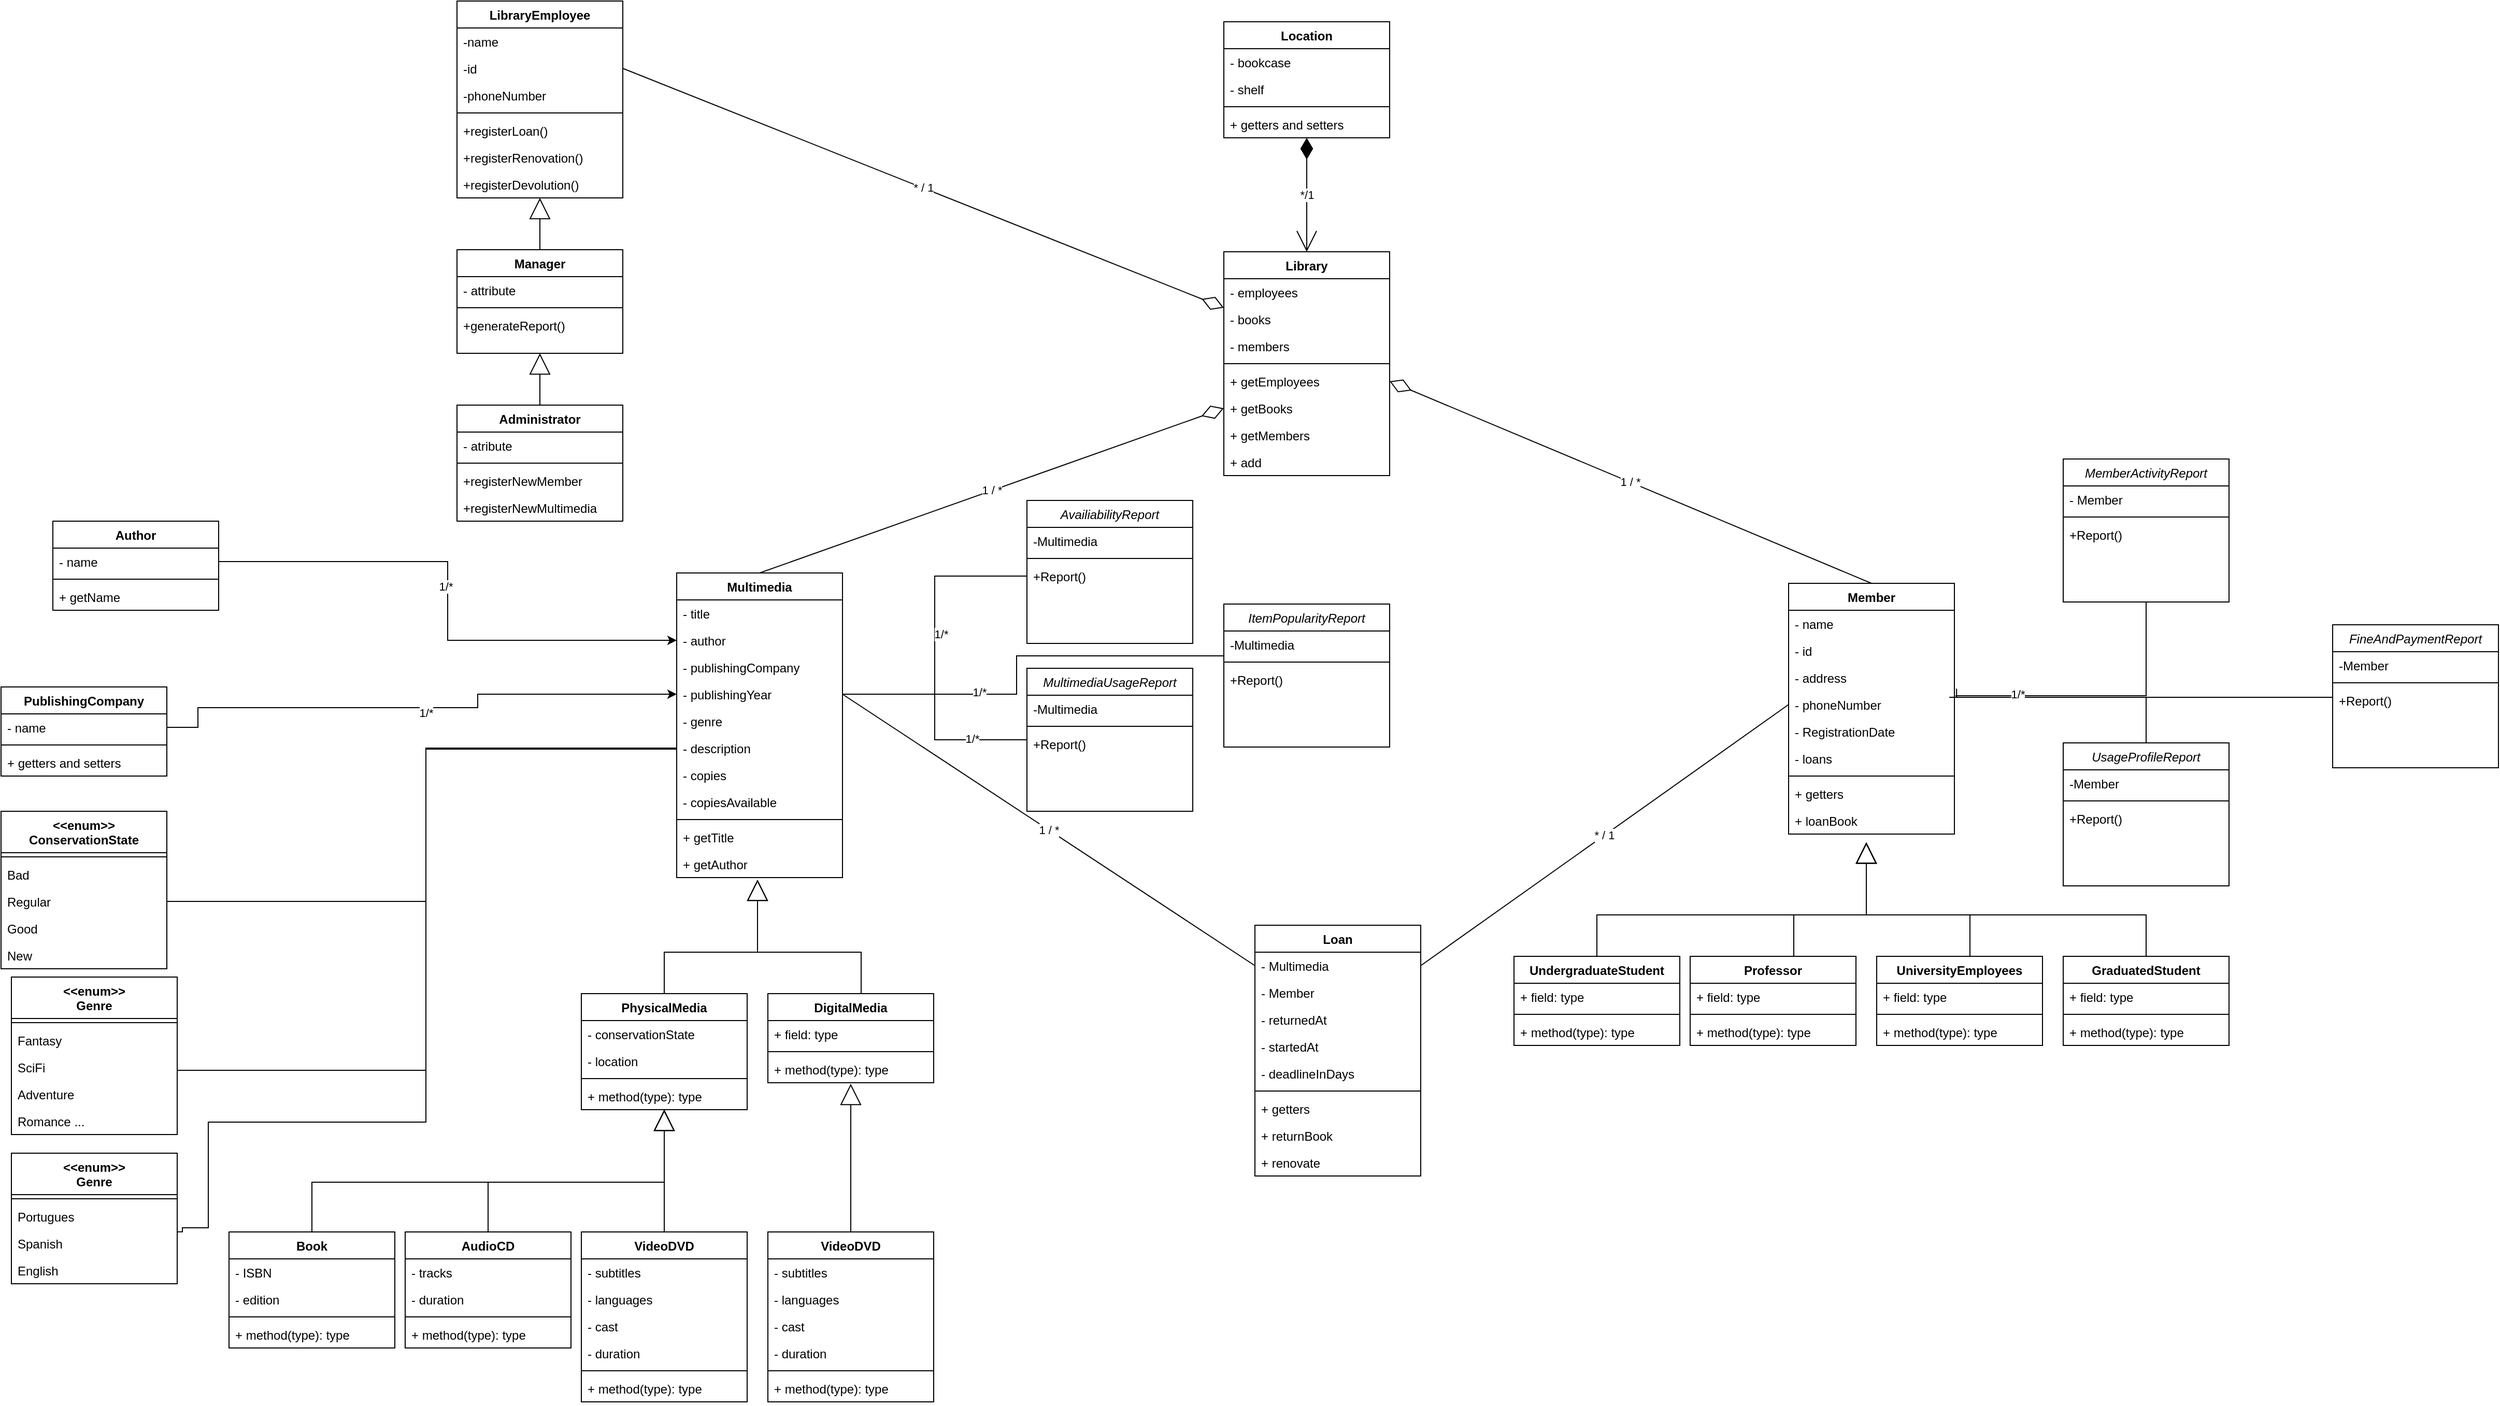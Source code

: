 <mxfile version="21.7.2" type="github">
  <diagram id="C5RBs43oDa-KdzZeNtuy" name="Page-1">
    <mxGraphModel dx="3683" dy="805" grid="1" gridSize="10" guides="1" tooltips="1" connect="1" arrows="1" fold="1" page="1" pageScale="1" pageWidth="2336" pageHeight="1654" math="0" shadow="0">
      <root>
        <mxCell id="WIyWlLk6GJQsqaUBKTNV-0" />
        <mxCell id="WIyWlLk6GJQsqaUBKTNV-1" parent="WIyWlLk6GJQsqaUBKTNV-0" />
        <mxCell id="O6A3VseJsl8yFjE1nfzI-283" value="*/1" style="edgeStyle=orthogonalEdgeStyle;rounded=0;orthogonalLoop=1;jettySize=auto;html=1;entryX=0.5;entryY=1;entryDx=0;entryDy=0;endArrow=diamondThin;endFill=1;endSize=18;startArrow=open;startFill=0;startSize=18;" parent="WIyWlLk6GJQsqaUBKTNV-1" source="20" target="O6A3VseJsl8yFjE1nfzI-272" edge="1">
          <mxGeometry relative="1" as="geometry" />
        </mxCell>
        <mxCell id="20" value="Library" style="swimlane;fontStyle=1;align=center;verticalAlign=top;childLayout=stackLayout;horizontal=1;startSize=26;horizontalStack=0;resizeParent=1;resizeParentMax=0;resizeLast=0;collapsible=1;marginBottom=0;" parent="WIyWlLk6GJQsqaUBKTNV-1" vertex="1">
          <mxGeometry x="580" y="250" width="160" height="216" as="geometry" />
        </mxCell>
        <mxCell id="21" value="- employees" style="text;strokeColor=none;fillColor=none;align=left;verticalAlign=top;spacingLeft=4;spacingRight=4;overflow=hidden;rotatable=0;points=[[0,0.5],[1,0.5]];portConstraint=eastwest;" parent="20" vertex="1">
          <mxGeometry y="26" width="160" height="26" as="geometry" />
        </mxCell>
        <mxCell id="47" value="- books" style="text;strokeColor=none;fillColor=none;align=left;verticalAlign=top;spacingLeft=4;spacingRight=4;overflow=hidden;rotatable=0;points=[[0,0.5],[1,0.5]];portConstraint=eastwest;" parent="20" vertex="1">
          <mxGeometry y="52" width="160" height="26" as="geometry" />
        </mxCell>
        <mxCell id="48" value="- members" style="text;strokeColor=none;fillColor=none;align=left;verticalAlign=top;spacingLeft=4;spacingRight=4;overflow=hidden;rotatable=0;points=[[0,0.5],[1,0.5]];portConstraint=eastwest;" parent="20" vertex="1">
          <mxGeometry y="78" width="160" height="26" as="geometry" />
        </mxCell>
        <mxCell id="22" value="" style="line;strokeWidth=1;fillColor=none;align=left;verticalAlign=middle;spacingTop=-1;spacingLeft=3;spacingRight=3;rotatable=0;labelPosition=right;points=[];portConstraint=eastwest;strokeColor=inherit;" parent="20" vertex="1">
          <mxGeometry y="104" width="160" height="8" as="geometry" />
        </mxCell>
        <mxCell id="23" value="+ getEmployees" style="text;strokeColor=none;fillColor=none;align=left;verticalAlign=top;spacingLeft=4;spacingRight=4;overflow=hidden;rotatable=0;points=[[0,0.5],[1,0.5]];portConstraint=eastwest;" parent="20" vertex="1">
          <mxGeometry y="112" width="160" height="26" as="geometry" />
        </mxCell>
        <mxCell id="62" value="+ getBooks" style="text;strokeColor=none;fillColor=none;align=left;verticalAlign=top;spacingLeft=4;spacingRight=4;overflow=hidden;rotatable=0;points=[[0,0.5],[1,0.5]];portConstraint=eastwest;" parent="20" vertex="1">
          <mxGeometry y="138" width="160" height="26" as="geometry" />
        </mxCell>
        <mxCell id="63" value="+ getMembers" style="text;strokeColor=none;fillColor=none;align=left;verticalAlign=top;spacingLeft=4;spacingRight=4;overflow=hidden;rotatable=0;points=[[0,0.5],[1,0.5]];portConstraint=eastwest;" parent="20" vertex="1">
          <mxGeometry y="164" width="160" height="26" as="geometry" />
        </mxCell>
        <mxCell id="64" value="+ add" style="text;strokeColor=none;fillColor=none;align=left;verticalAlign=top;spacingLeft=4;spacingRight=4;overflow=hidden;rotatable=0;points=[[0,0.5],[1,0.5]];portConstraint=eastwest;" parent="20" vertex="1">
          <mxGeometry y="190" width="160" height="26" as="geometry" />
        </mxCell>
        <mxCell id="34" value="* / 1" style="edgeStyle=none;html=1;exitX=1;exitY=0.5;exitDx=0;exitDy=0;entryX=0;entryY=0.25;entryDx=0;entryDy=0;endArrow=diamondThin;endFill=0;endSize=20;startSize=20;" parent="WIyWlLk6GJQsqaUBKTNV-1" source="O6A3VseJsl8yFjE1nfzI-143" target="20" edge="1">
          <mxGeometry relative="1" as="geometry">
            <mxPoint x="360" y="199" as="sourcePoint" />
          </mxGeometry>
        </mxCell>
        <mxCell id="32" value="1 / *" style="edgeStyle=none;html=1;endArrow=none;endFill=0;startArrow=diamondThin;startFill=0;endSize=20;startSize=20;entryX=0.5;entryY=0;entryDx=0;entryDy=0;exitX=0;exitY=0.5;exitDx=0;exitDy=0;" parent="WIyWlLk6GJQsqaUBKTNV-1" source="62" target="O6A3VseJsl8yFjE1nfzI-160" edge="1">
          <mxGeometry relative="1" as="geometry">
            <mxPoint x="530" y="290" as="sourcePoint" />
            <mxPoint x="480" y="520" as="targetPoint" />
          </mxGeometry>
        </mxCell>
        <mxCell id="33" value="1 / *" style="edgeStyle=none;html=1;exitX=1;exitY=0.5;exitDx=0;exitDy=0;entryX=0.5;entryY=0;entryDx=0;entryDy=0;endArrow=none;endFill=0;startArrow=diamondThin;startFill=0;endSize=20;startSize=20;" parent="WIyWlLk6GJQsqaUBKTNV-1" source="23" target="O6A3VseJsl8yFjE1nfzI-236" edge="1">
          <mxGeometry relative="1" as="geometry">
            <mxPoint x="960" y="270" as="targetPoint" />
          </mxGeometry>
        </mxCell>
        <mxCell id="35" value="1 / *" style="edgeStyle=none;html=1;exitX=0;exitY=0.5;exitDx=0;exitDy=0;entryX=1;entryY=0.5;entryDx=0;entryDy=0;endArrow=none;endFill=0;" parent="WIyWlLk6GJQsqaUBKTNV-1" source="17" target="O6A3VseJsl8yFjE1nfzI-164" edge="1">
          <mxGeometry relative="1" as="geometry">
            <mxPoint x="550" y="559" as="targetPoint" />
          </mxGeometry>
        </mxCell>
        <mxCell id="O6A3VseJsl8yFjE1nfzI-269" value="" style="group" parent="WIyWlLk6GJQsqaUBKTNV-1" vertex="1" connectable="0">
          <mxGeometry x="-380" y="560" width="700" height="800" as="geometry" />
        </mxCell>
        <mxCell id="O6A3VseJsl8yFjE1nfzI-160" value="Multimedia" style="swimlane;fontStyle=1;align=center;verticalAlign=top;childLayout=stackLayout;horizontal=1;startSize=26;horizontalStack=0;resizeParent=1;resizeParentMax=0;resizeLast=0;collapsible=1;marginBottom=0;rounded=0;labelBackgroundColor=none;" parent="O6A3VseJsl8yFjE1nfzI-269" vertex="1">
          <mxGeometry x="432" width="160" height="294" as="geometry" />
        </mxCell>
        <mxCell id="O6A3VseJsl8yFjE1nfzI-161" value="- title" style="text;strokeColor=none;fillColor=none;align=left;verticalAlign=top;spacingLeft=4;spacingRight=4;overflow=hidden;rotatable=0;points=[[0,0.5],[1,0.5]];portConstraint=eastwest;rounded=0;labelBackgroundColor=none;" parent="O6A3VseJsl8yFjE1nfzI-160" vertex="1">
          <mxGeometry y="26" width="160" height="26" as="geometry" />
        </mxCell>
        <mxCell id="O6A3VseJsl8yFjE1nfzI-162" value="- author" style="text;strokeColor=none;fillColor=none;align=left;verticalAlign=top;spacingLeft=4;spacingRight=4;overflow=hidden;rotatable=0;points=[[0,0.5],[1,0.5]];portConstraint=eastwest;rounded=0;labelBackgroundColor=none;" parent="O6A3VseJsl8yFjE1nfzI-160" vertex="1">
          <mxGeometry y="52" width="160" height="26" as="geometry" />
        </mxCell>
        <mxCell id="O6A3VseJsl8yFjE1nfzI-163" value="- publishingCompany" style="text;strokeColor=none;fillColor=none;align=left;verticalAlign=top;spacingLeft=4;spacingRight=4;overflow=hidden;rotatable=0;points=[[0,0.5],[1,0.5]];portConstraint=eastwest;rounded=0;labelBackgroundColor=none;" parent="O6A3VseJsl8yFjE1nfzI-160" vertex="1">
          <mxGeometry y="78" width="160" height="26" as="geometry" />
        </mxCell>
        <mxCell id="O6A3VseJsl8yFjE1nfzI-164" value="- publishingYear" style="text;strokeColor=none;fillColor=none;align=left;verticalAlign=top;spacingLeft=4;spacingRight=4;overflow=hidden;rotatable=0;points=[[0,0.5],[1,0.5]];portConstraint=eastwest;rounded=0;labelBackgroundColor=none;" parent="O6A3VseJsl8yFjE1nfzI-160" vertex="1">
          <mxGeometry y="104" width="160" height="26" as="geometry" />
        </mxCell>
        <mxCell id="O6A3VseJsl8yFjE1nfzI-165" value="- genre" style="text;strokeColor=none;fillColor=none;align=left;verticalAlign=top;spacingLeft=4;spacingRight=4;overflow=hidden;rotatable=0;points=[[0,0.5],[1,0.5]];portConstraint=eastwest;rounded=0;labelBackgroundColor=none;" parent="O6A3VseJsl8yFjE1nfzI-160" vertex="1">
          <mxGeometry y="130" width="160" height="26" as="geometry" />
        </mxCell>
        <mxCell id="O6A3VseJsl8yFjE1nfzI-166" value="- description" style="text;strokeColor=none;fillColor=none;align=left;verticalAlign=top;spacingLeft=4;spacingRight=4;overflow=hidden;rotatable=0;points=[[0,0.5],[1,0.5]];portConstraint=eastwest;rounded=0;labelBackgroundColor=none;" parent="O6A3VseJsl8yFjE1nfzI-160" vertex="1">
          <mxGeometry y="156" width="160" height="26" as="geometry" />
        </mxCell>
        <mxCell id="O6A3VseJsl8yFjE1nfzI-167" value="- copies" style="text;strokeColor=none;fillColor=none;align=left;verticalAlign=top;spacingLeft=4;spacingRight=4;overflow=hidden;rotatable=0;points=[[0,0.5],[1,0.5]];portConstraint=eastwest;rounded=0;labelBackgroundColor=none;" parent="O6A3VseJsl8yFjE1nfzI-160" vertex="1">
          <mxGeometry y="182" width="160" height="26" as="geometry" />
        </mxCell>
        <mxCell id="O6A3VseJsl8yFjE1nfzI-168" value="- copiesAvailable" style="text;strokeColor=none;fillColor=none;align=left;verticalAlign=top;spacingLeft=4;spacingRight=4;overflow=hidden;rotatable=0;points=[[0,0.5],[1,0.5]];portConstraint=eastwest;rounded=0;labelBackgroundColor=none;" parent="O6A3VseJsl8yFjE1nfzI-160" vertex="1">
          <mxGeometry y="208" width="160" height="26" as="geometry" />
        </mxCell>
        <mxCell id="O6A3VseJsl8yFjE1nfzI-169" value="" style="line;strokeWidth=1;fillColor=none;align=left;verticalAlign=middle;spacingTop=-1;spacingLeft=3;spacingRight=3;rotatable=0;labelPosition=right;points=[];portConstraint=eastwest;rounded=0;labelBackgroundColor=none;" parent="O6A3VseJsl8yFjE1nfzI-160" vertex="1">
          <mxGeometry y="234" width="160" height="8" as="geometry" />
        </mxCell>
        <mxCell id="O6A3VseJsl8yFjE1nfzI-170" value="+ getTitle" style="text;strokeColor=none;fillColor=none;align=left;verticalAlign=top;spacingLeft=4;spacingRight=4;overflow=hidden;rotatable=0;points=[[0,0.5],[1,0.5]];portConstraint=eastwest;rounded=0;labelBackgroundColor=none;" parent="O6A3VseJsl8yFjE1nfzI-160" vertex="1">
          <mxGeometry y="242" width="160" height="26" as="geometry" />
        </mxCell>
        <mxCell id="O6A3VseJsl8yFjE1nfzI-171" value="+ getAuthor" style="text;strokeColor=none;fillColor=none;align=left;verticalAlign=top;spacingLeft=4;spacingRight=4;overflow=hidden;rotatable=0;points=[[0,0.5],[1,0.5]];portConstraint=eastwest;rounded=0;labelBackgroundColor=none;" parent="O6A3VseJsl8yFjE1nfzI-160" vertex="1">
          <mxGeometry y="268" width="160" height="26" as="geometry" />
        </mxCell>
        <mxCell id="O6A3VseJsl8yFjE1nfzI-172" style="edgeStyle=orthogonalEdgeStyle;orthogonalLoop=1;jettySize=auto;html=1;strokeColor=none;" parent="O6A3VseJsl8yFjE1nfzI-269" edge="1">
          <mxGeometry relative="1" as="geometry">
            <mxPoint x="560" y="326" as="targetPoint" />
            <mxPoint x="700" y="449" as="sourcePoint" />
          </mxGeometry>
        </mxCell>
        <mxCell id="O6A3VseJsl8yFjE1nfzI-173" style="edgeStyle=orthogonalEdgeStyle;shape=connector;rounded=0;jumpStyle=none;orthogonalLoop=1;jettySize=auto;html=1;labelBackgroundColor=none;strokeColor=default;fontFamily=Helvetica;fontSize=11;fontColor=default;endArrow=block;endFill=0;endSize=18;" parent="O6A3VseJsl8yFjE1nfzI-269" source="O6A3VseJsl8yFjE1nfzI-174" edge="1">
          <mxGeometry relative="1" as="geometry">
            <mxPoint x="510" y="296" as="targetPoint" />
            <Array as="points">
              <mxPoint x="420" y="366" />
              <mxPoint x="510" y="366" />
            </Array>
          </mxGeometry>
        </mxCell>
        <mxCell id="O6A3VseJsl8yFjE1nfzI-174" value="PhysicalMedia" style="swimlane;fontStyle=1;align=center;verticalAlign=top;childLayout=stackLayout;horizontal=1;startSize=26;horizontalStack=0;resizeParent=1;resizeParentMax=0;resizeLast=0;collapsible=1;marginBottom=0;rounded=0;labelBackgroundColor=none;" parent="O6A3VseJsl8yFjE1nfzI-269" vertex="1">
          <mxGeometry x="340" y="406" width="160" height="112" as="geometry" />
        </mxCell>
        <mxCell id="O6A3VseJsl8yFjE1nfzI-175" value="- conservationState" style="text;strokeColor=none;fillColor=none;align=left;verticalAlign=top;spacingLeft=4;spacingRight=4;overflow=hidden;rotatable=0;points=[[0,0.5],[1,0.5]];portConstraint=eastwest;rounded=0;labelBackgroundColor=none;" parent="O6A3VseJsl8yFjE1nfzI-174" vertex="1">
          <mxGeometry y="26" width="160" height="26" as="geometry" />
        </mxCell>
        <mxCell id="O6A3VseJsl8yFjE1nfzI-176" value="- location" style="text;strokeColor=none;fillColor=none;align=left;verticalAlign=top;spacingLeft=4;spacingRight=4;overflow=hidden;rotatable=0;points=[[0,0.5],[1,0.5]];portConstraint=eastwest;rounded=0;labelBackgroundColor=none;" parent="O6A3VseJsl8yFjE1nfzI-174" vertex="1">
          <mxGeometry y="52" width="160" height="26" as="geometry" />
        </mxCell>
        <mxCell id="O6A3VseJsl8yFjE1nfzI-177" value="" style="line;strokeWidth=1;fillColor=none;align=left;verticalAlign=middle;spacingTop=-1;spacingLeft=3;spacingRight=3;rotatable=0;labelPosition=right;points=[];portConstraint=eastwest;rounded=0;labelBackgroundColor=none;" parent="O6A3VseJsl8yFjE1nfzI-174" vertex="1">
          <mxGeometry y="78" width="160" height="8" as="geometry" />
        </mxCell>
        <mxCell id="O6A3VseJsl8yFjE1nfzI-178" value="+ method(type): type" style="text;strokeColor=none;fillColor=none;align=left;verticalAlign=top;spacingLeft=4;spacingRight=4;overflow=hidden;rotatable=0;points=[[0,0.5],[1,0.5]];portConstraint=eastwest;rounded=0;labelBackgroundColor=none;" parent="O6A3VseJsl8yFjE1nfzI-174" vertex="1">
          <mxGeometry y="86" width="160" height="26" as="geometry" />
        </mxCell>
        <mxCell id="O6A3VseJsl8yFjE1nfzI-179" style="edgeStyle=orthogonalEdgeStyle;shape=connector;rounded=0;jumpStyle=none;orthogonalLoop=1;jettySize=auto;html=1;labelBackgroundColor=none;strokeColor=default;fontFamily=Helvetica;fontSize=11;fontColor=default;endArrow=block;endFill=0;endSize=18;exitX=0.5;exitY=0;exitDx=0;exitDy=0;" parent="O6A3VseJsl8yFjE1nfzI-269" source="O6A3VseJsl8yFjE1nfzI-180" edge="1">
          <mxGeometry relative="1" as="geometry">
            <mxPoint x="510" y="296" as="targetPoint" />
            <Array as="points">
              <mxPoint x="610" y="366" />
              <mxPoint x="510" y="366" />
            </Array>
          </mxGeometry>
        </mxCell>
        <mxCell id="O6A3VseJsl8yFjE1nfzI-180" value="DigitalMedia" style="swimlane;fontStyle=1;align=center;verticalAlign=top;childLayout=stackLayout;horizontal=1;startSize=26;horizontalStack=0;resizeParent=1;resizeParentMax=0;resizeLast=0;collapsible=1;marginBottom=0;rounded=0;labelBackgroundColor=none;" parent="O6A3VseJsl8yFjE1nfzI-269" vertex="1">
          <mxGeometry x="520" y="406" width="160" height="86" as="geometry" />
        </mxCell>
        <mxCell id="O6A3VseJsl8yFjE1nfzI-181" value="+ field: type" style="text;strokeColor=none;fillColor=none;align=left;verticalAlign=top;spacingLeft=4;spacingRight=4;overflow=hidden;rotatable=0;points=[[0,0.5],[1,0.5]];portConstraint=eastwest;rounded=0;labelBackgroundColor=none;" parent="O6A3VseJsl8yFjE1nfzI-180" vertex="1">
          <mxGeometry y="26" width="160" height="26" as="geometry" />
        </mxCell>
        <mxCell id="O6A3VseJsl8yFjE1nfzI-182" value="" style="line;strokeWidth=1;fillColor=none;align=left;verticalAlign=middle;spacingTop=-1;spacingLeft=3;spacingRight=3;rotatable=0;labelPosition=right;points=[];portConstraint=eastwest;rounded=0;labelBackgroundColor=none;" parent="O6A3VseJsl8yFjE1nfzI-180" vertex="1">
          <mxGeometry y="52" width="160" height="8" as="geometry" />
        </mxCell>
        <mxCell id="O6A3VseJsl8yFjE1nfzI-183" value="+ method(type): type" style="text;strokeColor=none;fillColor=none;align=left;verticalAlign=top;spacingLeft=4;spacingRight=4;overflow=hidden;rotatable=0;points=[[0,0.5],[1,0.5]];portConstraint=eastwest;rounded=0;labelBackgroundColor=none;" parent="O6A3VseJsl8yFjE1nfzI-180" vertex="1">
          <mxGeometry y="60" width="160" height="26" as="geometry" />
        </mxCell>
        <mxCell id="O6A3VseJsl8yFjE1nfzI-184" value="Book" style="swimlane;fontStyle=1;align=center;verticalAlign=top;childLayout=stackLayout;horizontal=1;startSize=26;horizontalStack=0;resizeParent=1;resizeParentMax=0;resizeLast=0;collapsible=1;marginBottom=0;rounded=0;labelBackgroundColor=none;" parent="O6A3VseJsl8yFjE1nfzI-269" vertex="1">
          <mxGeometry y="636" width="160" height="112" as="geometry" />
        </mxCell>
        <mxCell id="O6A3VseJsl8yFjE1nfzI-185" value="- ISBN" style="text;strokeColor=none;fillColor=none;align=left;verticalAlign=top;spacingLeft=4;spacingRight=4;overflow=hidden;rotatable=0;points=[[0,0.5],[1,0.5]];portConstraint=eastwest;rounded=0;labelBackgroundColor=none;" parent="O6A3VseJsl8yFjE1nfzI-184" vertex="1">
          <mxGeometry y="26" width="160" height="26" as="geometry" />
        </mxCell>
        <mxCell id="O6A3VseJsl8yFjE1nfzI-186" value="- edition" style="text;strokeColor=none;fillColor=none;align=left;verticalAlign=top;spacingLeft=4;spacingRight=4;overflow=hidden;rotatable=0;points=[[0,0.5],[1,0.5]];portConstraint=eastwest;rounded=0;labelBackgroundColor=none;" parent="O6A3VseJsl8yFjE1nfzI-184" vertex="1">
          <mxGeometry y="52" width="160" height="26" as="geometry" />
        </mxCell>
        <mxCell id="O6A3VseJsl8yFjE1nfzI-187" value="" style="line;strokeWidth=1;fillColor=none;align=left;verticalAlign=middle;spacingTop=-1;spacingLeft=3;spacingRight=3;rotatable=0;labelPosition=right;points=[];portConstraint=eastwest;rounded=0;labelBackgroundColor=none;" parent="O6A3VseJsl8yFjE1nfzI-184" vertex="1">
          <mxGeometry y="78" width="160" height="8" as="geometry" />
        </mxCell>
        <mxCell id="O6A3VseJsl8yFjE1nfzI-188" value="+ method(type): type" style="text;strokeColor=none;fillColor=none;align=left;verticalAlign=top;spacingLeft=4;spacingRight=4;overflow=hidden;rotatable=0;points=[[0,0.5],[1,0.5]];portConstraint=eastwest;rounded=0;labelBackgroundColor=none;" parent="O6A3VseJsl8yFjE1nfzI-184" vertex="1">
          <mxGeometry y="86" width="160" height="26" as="geometry" />
        </mxCell>
        <mxCell id="O6A3VseJsl8yFjE1nfzI-189" value="AudioCD" style="swimlane;fontStyle=1;align=center;verticalAlign=top;childLayout=stackLayout;horizontal=1;startSize=26;horizontalStack=0;resizeParent=1;resizeParentMax=0;resizeLast=0;collapsible=1;marginBottom=0;rounded=0;labelBackgroundColor=none;" parent="O6A3VseJsl8yFjE1nfzI-269" vertex="1">
          <mxGeometry x="170" y="636" width="160" height="112" as="geometry" />
        </mxCell>
        <mxCell id="O6A3VseJsl8yFjE1nfzI-190" value="- tracks" style="text;strokeColor=none;fillColor=none;align=left;verticalAlign=top;spacingLeft=4;spacingRight=4;overflow=hidden;rotatable=0;points=[[0,0.5],[1,0.5]];portConstraint=eastwest;rounded=0;labelBackgroundColor=none;" parent="O6A3VseJsl8yFjE1nfzI-189" vertex="1">
          <mxGeometry y="26" width="160" height="26" as="geometry" />
        </mxCell>
        <mxCell id="O6A3VseJsl8yFjE1nfzI-191" value="- duration" style="text;strokeColor=none;fillColor=none;align=left;verticalAlign=top;spacingLeft=4;spacingRight=4;overflow=hidden;rotatable=0;points=[[0,0.5],[1,0.5]];portConstraint=eastwest;rounded=0;labelBackgroundColor=none;" parent="O6A3VseJsl8yFjE1nfzI-189" vertex="1">
          <mxGeometry y="52" width="160" height="26" as="geometry" />
        </mxCell>
        <mxCell id="O6A3VseJsl8yFjE1nfzI-192" value="" style="line;strokeWidth=1;fillColor=none;align=left;verticalAlign=middle;spacingTop=-1;spacingLeft=3;spacingRight=3;rotatable=0;labelPosition=right;points=[];portConstraint=eastwest;rounded=0;labelBackgroundColor=none;" parent="O6A3VseJsl8yFjE1nfzI-189" vertex="1">
          <mxGeometry y="78" width="160" height="8" as="geometry" />
        </mxCell>
        <mxCell id="O6A3VseJsl8yFjE1nfzI-193" value="+ method(type): type" style="text;strokeColor=none;fillColor=none;align=left;verticalAlign=top;spacingLeft=4;spacingRight=4;overflow=hidden;rotatable=0;points=[[0,0.5],[1,0.5]];portConstraint=eastwest;rounded=0;labelBackgroundColor=none;" parent="O6A3VseJsl8yFjE1nfzI-189" vertex="1">
          <mxGeometry y="86" width="160" height="26" as="geometry" />
        </mxCell>
        <mxCell id="O6A3VseJsl8yFjE1nfzI-194" value="VideoDVD" style="swimlane;fontStyle=1;align=center;verticalAlign=top;childLayout=stackLayout;horizontal=1;startSize=26;horizontalStack=0;resizeParent=1;resizeParentMax=0;resizeLast=0;collapsible=1;marginBottom=0;rounded=0;labelBackgroundColor=none;" parent="O6A3VseJsl8yFjE1nfzI-269" vertex="1">
          <mxGeometry x="340" y="636" width="160" height="164" as="geometry" />
        </mxCell>
        <mxCell id="O6A3VseJsl8yFjE1nfzI-195" value="- subtitles" style="text;strokeColor=none;fillColor=none;align=left;verticalAlign=top;spacingLeft=4;spacingRight=4;overflow=hidden;rotatable=0;points=[[0,0.5],[1,0.5]];portConstraint=eastwest;rounded=0;labelBackgroundColor=none;" parent="O6A3VseJsl8yFjE1nfzI-194" vertex="1">
          <mxGeometry y="26" width="160" height="26" as="geometry" />
        </mxCell>
        <mxCell id="O6A3VseJsl8yFjE1nfzI-196" value="- languages" style="text;strokeColor=none;fillColor=none;align=left;verticalAlign=top;spacingLeft=4;spacingRight=4;overflow=hidden;rotatable=0;points=[[0,0.5],[1,0.5]];portConstraint=eastwest;rounded=0;labelBackgroundColor=none;" parent="O6A3VseJsl8yFjE1nfzI-194" vertex="1">
          <mxGeometry y="52" width="160" height="26" as="geometry" />
        </mxCell>
        <mxCell id="O6A3VseJsl8yFjE1nfzI-197" value="- cast" style="text;strokeColor=none;fillColor=none;align=left;verticalAlign=top;spacingLeft=4;spacingRight=4;overflow=hidden;rotatable=0;points=[[0,0.5],[1,0.5]];portConstraint=eastwest;rounded=0;labelBackgroundColor=none;" parent="O6A3VseJsl8yFjE1nfzI-194" vertex="1">
          <mxGeometry y="78" width="160" height="26" as="geometry" />
        </mxCell>
        <mxCell id="O6A3VseJsl8yFjE1nfzI-198" value="- duration" style="text;strokeColor=none;fillColor=none;align=left;verticalAlign=top;spacingLeft=4;spacingRight=4;overflow=hidden;rotatable=0;points=[[0,0.5],[1,0.5]];portConstraint=eastwest;rounded=0;labelBackgroundColor=none;" parent="O6A3VseJsl8yFjE1nfzI-194" vertex="1">
          <mxGeometry y="104" width="160" height="26" as="geometry" />
        </mxCell>
        <mxCell id="O6A3VseJsl8yFjE1nfzI-199" value="" style="line;strokeWidth=1;fillColor=none;align=left;verticalAlign=middle;spacingTop=-1;spacingLeft=3;spacingRight=3;rotatable=0;labelPosition=right;points=[];portConstraint=eastwest;rounded=0;labelBackgroundColor=none;" parent="O6A3VseJsl8yFjE1nfzI-194" vertex="1">
          <mxGeometry y="130" width="160" height="8" as="geometry" />
        </mxCell>
        <mxCell id="O6A3VseJsl8yFjE1nfzI-200" value="+ method(type): type" style="text;strokeColor=none;fillColor=none;align=left;verticalAlign=top;spacingLeft=4;spacingRight=4;overflow=hidden;rotatable=0;points=[[0,0.5],[1,0.5]];portConstraint=eastwest;rounded=0;labelBackgroundColor=none;" parent="O6A3VseJsl8yFjE1nfzI-194" vertex="1">
          <mxGeometry y="138" width="160" height="26" as="geometry" />
        </mxCell>
        <mxCell id="O6A3VseJsl8yFjE1nfzI-201" style="edgeStyle=orthogonalEdgeStyle;shape=connector;rounded=0;jumpStyle=none;orthogonalLoop=1;jettySize=auto;html=1;labelBackgroundColor=none;strokeColor=default;fontFamily=Helvetica;fontSize=11;fontColor=default;endArrow=block;endFill=0;endSize=18;exitX=0.5;exitY=0;exitDx=0;exitDy=0;" parent="O6A3VseJsl8yFjE1nfzI-269" source="O6A3VseJsl8yFjE1nfzI-184" edge="1">
          <mxGeometry relative="1" as="geometry">
            <mxPoint x="420" y="518" as="targetPoint" />
            <Array as="points">
              <mxPoint x="80" y="588" />
              <mxPoint x="420" y="588" />
            </Array>
            <mxPoint x="330" y="628" as="sourcePoint" />
          </mxGeometry>
        </mxCell>
        <mxCell id="O6A3VseJsl8yFjE1nfzI-202" style="edgeStyle=orthogonalEdgeStyle;shape=connector;rounded=0;jumpStyle=none;orthogonalLoop=1;jettySize=auto;html=1;labelBackgroundColor=none;strokeColor=default;fontFamily=Helvetica;fontSize=11;fontColor=default;endArrow=block;endFill=0;endSize=18;" parent="O6A3VseJsl8yFjE1nfzI-269" edge="1">
          <mxGeometry relative="1" as="geometry">
            <mxPoint x="420" y="518" as="targetPoint" />
            <Array as="points">
              <mxPoint x="250" y="636" />
              <mxPoint x="250" y="588" />
              <mxPoint x="420" y="588" />
            </Array>
            <mxPoint x="250" y="636" as="sourcePoint" />
          </mxGeometry>
        </mxCell>
        <mxCell id="O6A3VseJsl8yFjE1nfzI-203" style="edgeStyle=orthogonalEdgeStyle;shape=connector;rounded=0;jumpStyle=none;orthogonalLoop=1;jettySize=auto;html=1;labelBackgroundColor=none;strokeColor=default;fontFamily=Helvetica;fontSize=11;fontColor=default;endArrow=block;endFill=0;endSize=18;" parent="O6A3VseJsl8yFjE1nfzI-269" edge="1">
          <mxGeometry relative="1" as="geometry">
            <mxPoint x="420" y="518" as="targetPoint" />
            <Array as="points">
              <mxPoint x="420" y="636" />
            </Array>
            <mxPoint x="420" y="636" as="sourcePoint" />
          </mxGeometry>
        </mxCell>
        <mxCell id="O6A3VseJsl8yFjE1nfzI-204" value="VideoDVD" style="swimlane;fontStyle=1;align=center;verticalAlign=top;childLayout=stackLayout;horizontal=1;startSize=26;horizontalStack=0;resizeParent=1;resizeParentMax=0;resizeLast=0;collapsible=1;marginBottom=0;rounded=0;labelBackgroundColor=none;" parent="O6A3VseJsl8yFjE1nfzI-269" vertex="1">
          <mxGeometry x="520" y="636" width="160" height="164" as="geometry" />
        </mxCell>
        <mxCell id="O6A3VseJsl8yFjE1nfzI-205" value="- subtitles" style="text;strokeColor=none;fillColor=none;align=left;verticalAlign=top;spacingLeft=4;spacingRight=4;overflow=hidden;rotatable=0;points=[[0,0.5],[1,0.5]];portConstraint=eastwest;rounded=0;labelBackgroundColor=none;" parent="O6A3VseJsl8yFjE1nfzI-204" vertex="1">
          <mxGeometry y="26" width="160" height="26" as="geometry" />
        </mxCell>
        <mxCell id="O6A3VseJsl8yFjE1nfzI-206" value="- languages" style="text;strokeColor=none;fillColor=none;align=left;verticalAlign=top;spacingLeft=4;spacingRight=4;overflow=hidden;rotatable=0;points=[[0,0.5],[1,0.5]];portConstraint=eastwest;rounded=0;labelBackgroundColor=none;" parent="O6A3VseJsl8yFjE1nfzI-204" vertex="1">
          <mxGeometry y="52" width="160" height="26" as="geometry" />
        </mxCell>
        <mxCell id="O6A3VseJsl8yFjE1nfzI-207" value="- cast" style="text;strokeColor=none;fillColor=none;align=left;verticalAlign=top;spacingLeft=4;spacingRight=4;overflow=hidden;rotatable=0;points=[[0,0.5],[1,0.5]];portConstraint=eastwest;rounded=0;labelBackgroundColor=none;" parent="O6A3VseJsl8yFjE1nfzI-204" vertex="1">
          <mxGeometry y="78" width="160" height="26" as="geometry" />
        </mxCell>
        <mxCell id="O6A3VseJsl8yFjE1nfzI-208" value="- duration" style="text;strokeColor=none;fillColor=none;align=left;verticalAlign=top;spacingLeft=4;spacingRight=4;overflow=hidden;rotatable=0;points=[[0,0.5],[1,0.5]];portConstraint=eastwest;rounded=0;labelBackgroundColor=none;" parent="O6A3VseJsl8yFjE1nfzI-204" vertex="1">
          <mxGeometry y="104" width="160" height="26" as="geometry" />
        </mxCell>
        <mxCell id="O6A3VseJsl8yFjE1nfzI-209" value="" style="line;strokeWidth=1;fillColor=none;align=left;verticalAlign=middle;spacingTop=-1;spacingLeft=3;spacingRight=3;rotatable=0;labelPosition=right;points=[];portConstraint=eastwest;rounded=0;labelBackgroundColor=none;" parent="O6A3VseJsl8yFjE1nfzI-204" vertex="1">
          <mxGeometry y="130" width="160" height="8" as="geometry" />
        </mxCell>
        <mxCell id="O6A3VseJsl8yFjE1nfzI-210" value="+ method(type): type" style="text;strokeColor=none;fillColor=none;align=left;verticalAlign=top;spacingLeft=4;spacingRight=4;overflow=hidden;rotatable=0;points=[[0,0.5],[1,0.5]];portConstraint=eastwest;rounded=0;labelBackgroundColor=none;" parent="O6A3VseJsl8yFjE1nfzI-204" vertex="1">
          <mxGeometry y="138" width="160" height="26" as="geometry" />
        </mxCell>
        <mxCell id="O6A3VseJsl8yFjE1nfzI-211" style="edgeStyle=orthogonalEdgeStyle;shape=connector;rounded=0;jumpStyle=none;orthogonalLoop=1;jettySize=auto;html=1;labelBackgroundColor=none;strokeColor=default;fontFamily=Helvetica;fontSize=11;fontColor=default;endArrow=block;endFill=0;endSize=18;exitX=0.5;exitY=0;exitDx=0;exitDy=0;" parent="O6A3VseJsl8yFjE1nfzI-269" source="O6A3VseJsl8yFjE1nfzI-204" edge="1">
          <mxGeometry relative="1" as="geometry">
            <mxPoint x="600" y="493" as="targetPoint" />
            <Array as="points" />
            <mxPoint x="600" y="623" as="sourcePoint" />
          </mxGeometry>
        </mxCell>
        <mxCell id="O6A3VseJsl8yFjE1nfzI-270" value="" style="group" parent="WIyWlLk6GJQsqaUBKTNV-1" vertex="1" connectable="0">
          <mxGeometry x="860" y="570" width="690" height="446" as="geometry" />
        </mxCell>
        <mxCell id="O6A3VseJsl8yFjE1nfzI-236" value="Member" style="swimlane;fontStyle=1;align=center;verticalAlign=top;childLayout=stackLayout;horizontal=1;startSize=26;horizontalStack=0;resizeParent=1;resizeParentMax=0;resizeLast=0;collapsible=1;marginBottom=0;rounded=0;labelBackgroundColor=none;" parent="O6A3VseJsl8yFjE1nfzI-270" vertex="1">
          <mxGeometry x="265" width="160" height="242" as="geometry" />
        </mxCell>
        <mxCell id="O6A3VseJsl8yFjE1nfzI-237" value="- name" style="text;strokeColor=none;fillColor=none;align=left;verticalAlign=top;spacingLeft=4;spacingRight=4;overflow=hidden;rotatable=0;points=[[0,0.5],[1,0.5]];portConstraint=eastwest;rounded=0;labelBackgroundColor=none;" parent="O6A3VseJsl8yFjE1nfzI-236" vertex="1">
          <mxGeometry y="26" width="160" height="26" as="geometry" />
        </mxCell>
        <mxCell id="O6A3VseJsl8yFjE1nfzI-238" value="- id" style="text;strokeColor=none;fillColor=none;align=left;verticalAlign=top;spacingLeft=4;spacingRight=4;overflow=hidden;rotatable=0;points=[[0,0.5],[1,0.5]];portConstraint=eastwest;rounded=0;labelBackgroundColor=none;" parent="O6A3VseJsl8yFjE1nfzI-236" vertex="1">
          <mxGeometry y="52" width="160" height="26" as="geometry" />
        </mxCell>
        <mxCell id="O6A3VseJsl8yFjE1nfzI-239" value="- address" style="text;strokeColor=none;fillColor=none;align=left;verticalAlign=top;spacingLeft=4;spacingRight=4;overflow=hidden;rotatable=0;points=[[0,0.5],[1,0.5]];portConstraint=eastwest;rounded=0;labelBackgroundColor=none;" parent="O6A3VseJsl8yFjE1nfzI-236" vertex="1">
          <mxGeometry y="78" width="160" height="26" as="geometry" />
        </mxCell>
        <mxCell id="O6A3VseJsl8yFjE1nfzI-240" value="- phoneNumber" style="text;strokeColor=none;fillColor=none;align=left;verticalAlign=top;spacingLeft=4;spacingRight=4;overflow=hidden;rotatable=0;points=[[0,0.5],[1,0.5]];portConstraint=eastwest;rounded=0;labelBackgroundColor=none;" parent="O6A3VseJsl8yFjE1nfzI-236" vertex="1">
          <mxGeometry y="104" width="160" height="26" as="geometry" />
        </mxCell>
        <mxCell id="O6A3VseJsl8yFjE1nfzI-241" value="- RegistrationDate" style="text;strokeColor=none;fillColor=none;align=left;verticalAlign=top;spacingLeft=4;spacingRight=4;overflow=hidden;rotatable=0;points=[[0,0.5],[1,0.5]];portConstraint=eastwest;rounded=0;labelBackgroundColor=none;" parent="O6A3VseJsl8yFjE1nfzI-236" vertex="1">
          <mxGeometry y="130" width="160" height="26" as="geometry" />
        </mxCell>
        <mxCell id="O6A3VseJsl8yFjE1nfzI-242" value="- loans" style="text;strokeColor=none;fillColor=none;align=left;verticalAlign=top;spacingLeft=4;spacingRight=4;overflow=hidden;rotatable=0;points=[[0,0.5],[1,0.5]];portConstraint=eastwest;rounded=0;labelBackgroundColor=none;" parent="O6A3VseJsl8yFjE1nfzI-236" vertex="1">
          <mxGeometry y="156" width="160" height="26" as="geometry" />
        </mxCell>
        <mxCell id="O6A3VseJsl8yFjE1nfzI-243" value="" style="line;strokeWidth=1;fillColor=none;align=left;verticalAlign=middle;spacingTop=-1;spacingLeft=3;spacingRight=3;rotatable=0;labelPosition=right;points=[];portConstraint=eastwest;rounded=0;labelBackgroundColor=none;" parent="O6A3VseJsl8yFjE1nfzI-236" vertex="1">
          <mxGeometry y="182" width="160" height="8" as="geometry" />
        </mxCell>
        <mxCell id="O6A3VseJsl8yFjE1nfzI-244" value="+ getters" style="text;strokeColor=none;fillColor=none;align=left;verticalAlign=top;spacingLeft=4;spacingRight=4;overflow=hidden;rotatable=0;points=[[0,0.5],[1,0.5]];portConstraint=eastwest;rounded=0;labelBackgroundColor=none;" parent="O6A3VseJsl8yFjE1nfzI-236" vertex="1">
          <mxGeometry y="190" width="160" height="26" as="geometry" />
        </mxCell>
        <mxCell id="O6A3VseJsl8yFjE1nfzI-245" value="+ loanBook" style="text;strokeColor=none;fillColor=none;align=left;verticalAlign=top;spacingLeft=4;spacingRight=4;overflow=hidden;rotatable=0;points=[[0,0.5],[1,0.5]];portConstraint=eastwest;rounded=0;labelBackgroundColor=none;" parent="O6A3VseJsl8yFjE1nfzI-236" vertex="1">
          <mxGeometry y="216" width="160" height="26" as="geometry" />
        </mxCell>
        <mxCell id="O6A3VseJsl8yFjE1nfzI-246" style="edgeStyle=orthogonalEdgeStyle;orthogonalLoop=1;jettySize=auto;html=1;strokeColor=none;" parent="O6A3VseJsl8yFjE1nfzI-270" source="O6A3VseJsl8yFjE1nfzI-254" edge="1">
          <mxGeometry relative="1" as="geometry">
            <mxPoint x="390" y="280" as="targetPoint" />
          </mxGeometry>
        </mxCell>
        <mxCell id="O6A3VseJsl8yFjE1nfzI-247" value="" style="group" parent="O6A3VseJsl8yFjE1nfzI-270" vertex="1" connectable="0">
          <mxGeometry y="320" width="690" height="126" as="geometry" />
        </mxCell>
        <mxCell id="O6A3VseJsl8yFjE1nfzI-248" style="edgeStyle=orthogonalEdgeStyle;shape=connector;rounded=0;jumpStyle=none;orthogonalLoop=1;jettySize=auto;html=1;labelBackgroundColor=none;strokeColor=default;fontFamily=Helvetica;fontSize=11;fontColor=default;endArrow=block;endFill=0;endSize=18;exitX=0.5;exitY=0;exitDx=0;exitDy=0;" parent="O6A3VseJsl8yFjE1nfzI-247" source="O6A3VseJsl8yFjE1nfzI-249" edge="1">
          <mxGeometry relative="1" as="geometry">
            <mxPoint x="340" y="-70" as="targetPoint" />
            <Array as="points">
              <mxPoint x="80" />
              <mxPoint x="340" />
            </Array>
          </mxGeometry>
        </mxCell>
        <mxCell id="O6A3VseJsl8yFjE1nfzI-249" value="UndergraduateStudent" style="swimlane;fontStyle=1;align=center;verticalAlign=top;childLayout=stackLayout;horizontal=1;startSize=26;horizontalStack=0;resizeParent=1;resizeParentMax=0;resizeLast=0;collapsible=1;marginBottom=0;rounded=0;labelBackgroundColor=none;" parent="O6A3VseJsl8yFjE1nfzI-247" vertex="1">
          <mxGeometry y="40" width="160" height="86" as="geometry" />
        </mxCell>
        <mxCell id="O6A3VseJsl8yFjE1nfzI-250" value="+ field: type" style="text;strokeColor=none;fillColor=none;align=left;verticalAlign=top;spacingLeft=4;spacingRight=4;overflow=hidden;rotatable=0;points=[[0,0.5],[1,0.5]];portConstraint=eastwest;rounded=0;labelBackgroundColor=none;" parent="O6A3VseJsl8yFjE1nfzI-249" vertex="1">
          <mxGeometry y="26" width="160" height="26" as="geometry" />
        </mxCell>
        <mxCell id="O6A3VseJsl8yFjE1nfzI-251" value="" style="line;strokeWidth=1;fillColor=none;align=left;verticalAlign=middle;spacingTop=-1;spacingLeft=3;spacingRight=3;rotatable=0;labelPosition=right;points=[];portConstraint=eastwest;rounded=0;labelBackgroundColor=none;" parent="O6A3VseJsl8yFjE1nfzI-249" vertex="1">
          <mxGeometry y="52" width="160" height="8" as="geometry" />
        </mxCell>
        <mxCell id="O6A3VseJsl8yFjE1nfzI-252" value="+ method(type): type" style="text;strokeColor=none;fillColor=none;align=left;verticalAlign=top;spacingLeft=4;spacingRight=4;overflow=hidden;rotatable=0;points=[[0,0.5],[1,0.5]];portConstraint=eastwest;rounded=0;labelBackgroundColor=none;" parent="O6A3VseJsl8yFjE1nfzI-249" vertex="1">
          <mxGeometry y="60" width="160" height="26" as="geometry" />
        </mxCell>
        <mxCell id="O6A3VseJsl8yFjE1nfzI-253" style="edgeStyle=orthogonalEdgeStyle;shape=connector;rounded=0;jumpStyle=none;orthogonalLoop=1;jettySize=auto;html=1;labelBackgroundColor=none;strokeColor=default;fontFamily=Helvetica;fontSize=11;fontColor=default;endArrow=block;endFill=0;endSize=18;exitX=0.5;exitY=0;exitDx=0;exitDy=0;" parent="O6A3VseJsl8yFjE1nfzI-247" source="O6A3VseJsl8yFjE1nfzI-254" edge="1">
          <mxGeometry relative="1" as="geometry">
            <mxPoint x="340" y="-70" as="targetPoint" />
            <Array as="points">
              <mxPoint x="610" />
              <mxPoint x="340" />
            </Array>
          </mxGeometry>
        </mxCell>
        <mxCell id="O6A3VseJsl8yFjE1nfzI-254" value="GraduatedStudent" style="swimlane;fontStyle=1;align=center;verticalAlign=top;childLayout=stackLayout;horizontal=1;startSize=26;horizontalStack=0;resizeParent=1;resizeParentMax=0;resizeLast=0;collapsible=1;marginBottom=0;rounded=0;labelBackgroundColor=none;" parent="O6A3VseJsl8yFjE1nfzI-247" vertex="1">
          <mxGeometry x="530" y="40" width="160" height="86" as="geometry" />
        </mxCell>
        <mxCell id="O6A3VseJsl8yFjE1nfzI-255" value="+ field: type" style="text;strokeColor=none;fillColor=none;align=left;verticalAlign=top;spacingLeft=4;spacingRight=4;overflow=hidden;rotatable=0;points=[[0,0.5],[1,0.5]];portConstraint=eastwest;rounded=0;labelBackgroundColor=none;" parent="O6A3VseJsl8yFjE1nfzI-254" vertex="1">
          <mxGeometry y="26" width="160" height="26" as="geometry" />
        </mxCell>
        <mxCell id="O6A3VseJsl8yFjE1nfzI-256" value="" style="line;strokeWidth=1;fillColor=none;align=left;verticalAlign=middle;spacingTop=-1;spacingLeft=3;spacingRight=3;rotatable=0;labelPosition=right;points=[];portConstraint=eastwest;rounded=0;labelBackgroundColor=none;" parent="O6A3VseJsl8yFjE1nfzI-254" vertex="1">
          <mxGeometry y="52" width="160" height="8" as="geometry" />
        </mxCell>
        <mxCell id="O6A3VseJsl8yFjE1nfzI-257" value="+ method(type): type" style="text;strokeColor=none;fillColor=none;align=left;verticalAlign=top;spacingLeft=4;spacingRight=4;overflow=hidden;rotatable=0;points=[[0,0.5],[1,0.5]];portConstraint=eastwest;rounded=0;labelBackgroundColor=none;" parent="O6A3VseJsl8yFjE1nfzI-254" vertex="1">
          <mxGeometry y="60" width="160" height="26" as="geometry" />
        </mxCell>
        <mxCell id="O6A3VseJsl8yFjE1nfzI-258" style="edgeStyle=orthogonalEdgeStyle;shape=connector;rounded=0;jumpStyle=none;orthogonalLoop=1;jettySize=auto;html=1;labelBackgroundColor=none;strokeColor=default;fontFamily=Helvetica;fontSize=11;fontColor=default;endArrow=block;endFill=0;endSize=18;" parent="O6A3VseJsl8yFjE1nfzI-247" source="O6A3VseJsl8yFjE1nfzI-259" edge="1">
          <mxGeometry relative="1" as="geometry">
            <mxPoint x="340" y="-70" as="targetPoint" />
            <Array as="points">
              <mxPoint x="270" />
              <mxPoint x="340" />
            </Array>
          </mxGeometry>
        </mxCell>
        <mxCell id="O6A3VseJsl8yFjE1nfzI-259" value="Professor" style="swimlane;fontStyle=1;align=center;verticalAlign=top;childLayout=stackLayout;horizontal=1;startSize=26;horizontalStack=0;resizeParent=1;resizeParentMax=0;resizeLast=0;collapsible=1;marginBottom=0;rounded=0;labelBackgroundColor=none;" parent="O6A3VseJsl8yFjE1nfzI-247" vertex="1">
          <mxGeometry x="170" y="40" width="160" height="86" as="geometry" />
        </mxCell>
        <mxCell id="O6A3VseJsl8yFjE1nfzI-260" value="+ field: type" style="text;strokeColor=none;fillColor=none;align=left;verticalAlign=top;spacingLeft=4;spacingRight=4;overflow=hidden;rotatable=0;points=[[0,0.5],[1,0.5]];portConstraint=eastwest;rounded=0;labelBackgroundColor=none;" parent="O6A3VseJsl8yFjE1nfzI-259" vertex="1">
          <mxGeometry y="26" width="160" height="26" as="geometry" />
        </mxCell>
        <mxCell id="O6A3VseJsl8yFjE1nfzI-261" value="" style="line;strokeWidth=1;fillColor=none;align=left;verticalAlign=middle;spacingTop=-1;spacingLeft=3;spacingRight=3;rotatable=0;labelPosition=right;points=[];portConstraint=eastwest;rounded=0;labelBackgroundColor=none;" parent="O6A3VseJsl8yFjE1nfzI-259" vertex="1">
          <mxGeometry y="52" width="160" height="8" as="geometry" />
        </mxCell>
        <mxCell id="O6A3VseJsl8yFjE1nfzI-262" value="+ method(type): type" style="text;strokeColor=none;fillColor=none;align=left;verticalAlign=top;spacingLeft=4;spacingRight=4;overflow=hidden;rotatable=0;points=[[0,0.5],[1,0.5]];portConstraint=eastwest;rounded=0;labelBackgroundColor=none;" parent="O6A3VseJsl8yFjE1nfzI-259" vertex="1">
          <mxGeometry y="60" width="160" height="26" as="geometry" />
        </mxCell>
        <mxCell id="O6A3VseJsl8yFjE1nfzI-263" style="edgeStyle=orthogonalEdgeStyle;shape=connector;rounded=0;jumpStyle=none;orthogonalLoop=1;jettySize=auto;html=1;labelBackgroundColor=none;strokeColor=default;fontFamily=Helvetica;fontSize=11;fontColor=default;endArrow=block;endFill=0;endSize=18;exitX=0.5;exitY=0;exitDx=0;exitDy=0;" parent="O6A3VseJsl8yFjE1nfzI-247" source="O6A3VseJsl8yFjE1nfzI-264" edge="1">
          <mxGeometry relative="1" as="geometry">
            <mxPoint x="340" y="-70" as="targetPoint" />
            <Array as="points">
              <mxPoint x="440" />
              <mxPoint x="340" />
            </Array>
          </mxGeometry>
        </mxCell>
        <mxCell id="O6A3VseJsl8yFjE1nfzI-264" value="UniversityEmployees" style="swimlane;fontStyle=1;align=center;verticalAlign=top;childLayout=stackLayout;horizontal=1;startSize=26;horizontalStack=0;resizeParent=1;resizeParentMax=0;resizeLast=0;collapsible=1;marginBottom=0;rounded=0;labelBackgroundColor=none;" parent="O6A3VseJsl8yFjE1nfzI-247" vertex="1">
          <mxGeometry x="350" y="40" width="160" height="86" as="geometry" />
        </mxCell>
        <mxCell id="O6A3VseJsl8yFjE1nfzI-265" value="+ field: type" style="text;strokeColor=none;fillColor=none;align=left;verticalAlign=top;spacingLeft=4;spacingRight=4;overflow=hidden;rotatable=0;points=[[0,0.5],[1,0.5]];portConstraint=eastwest;rounded=0;labelBackgroundColor=none;" parent="O6A3VseJsl8yFjE1nfzI-264" vertex="1">
          <mxGeometry y="26" width="160" height="26" as="geometry" />
        </mxCell>
        <mxCell id="O6A3VseJsl8yFjE1nfzI-266" value="" style="line;strokeWidth=1;fillColor=none;align=left;verticalAlign=middle;spacingTop=-1;spacingLeft=3;spacingRight=3;rotatable=0;labelPosition=right;points=[];portConstraint=eastwest;rounded=0;labelBackgroundColor=none;" parent="O6A3VseJsl8yFjE1nfzI-264" vertex="1">
          <mxGeometry y="52" width="160" height="8" as="geometry" />
        </mxCell>
        <mxCell id="O6A3VseJsl8yFjE1nfzI-267" value="+ method(type): type" style="text;strokeColor=none;fillColor=none;align=left;verticalAlign=top;spacingLeft=4;spacingRight=4;overflow=hidden;rotatable=0;points=[[0,0.5],[1,0.5]];portConstraint=eastwest;rounded=0;labelBackgroundColor=none;" parent="O6A3VseJsl8yFjE1nfzI-264" vertex="1">
          <mxGeometry y="60" width="160" height="26" as="geometry" />
        </mxCell>
        <mxCell id="KLO1ucKfBZUtD4Uupu_V-78" style="edgeStyle=orthogonalEdgeStyle;rounded=0;orthogonalLoop=1;jettySize=auto;html=1;entryX=1.013;entryY=-0.09;entryDx=0;entryDy=0;entryPerimeter=0;endArrow=none;endFill=0;" edge="1" parent="O6A3VseJsl8yFjE1nfzI-270" source="O6A3VseJsl8yFjE1nfzI-228" target="O6A3VseJsl8yFjE1nfzI-240">
          <mxGeometry relative="1" as="geometry">
            <Array as="points">
              <mxPoint x="610" y="110" />
              <mxPoint x="427" y="110" />
            </Array>
          </mxGeometry>
        </mxCell>
        <mxCell id="O6A3VseJsl8yFjE1nfzI-228" value="UsageProfileReport" style="swimlane;fontStyle=2;align=center;verticalAlign=top;childLayout=stackLayout;horizontal=1;startSize=26;horizontalStack=0;resizeParent=1;resizeLast=0;collapsible=1;marginBottom=0;rounded=0;shadow=0;strokeWidth=1;" parent="O6A3VseJsl8yFjE1nfzI-270" vertex="1">
          <mxGeometry x="530" y="154" width="160" height="138" as="geometry">
            <mxRectangle x="230" y="140" width="160" height="26" as="alternateBounds" />
          </mxGeometry>
        </mxCell>
        <mxCell id="O6A3VseJsl8yFjE1nfzI-229" value="-Member" style="text;align=left;verticalAlign=top;spacingLeft=4;spacingRight=4;overflow=hidden;rotatable=0;points=[[0,0.5],[1,0.5]];portConstraint=eastwest;rounded=0;shadow=0;html=0;" parent="O6A3VseJsl8yFjE1nfzI-228" vertex="1">
          <mxGeometry y="26" width="160" height="26" as="geometry" />
        </mxCell>
        <mxCell id="O6A3VseJsl8yFjE1nfzI-230" value="" style="line;html=1;strokeWidth=1;align=left;verticalAlign=middle;spacingTop=-1;spacingLeft=3;spacingRight=3;rotatable=0;labelPosition=right;points=[];portConstraint=eastwest;" parent="O6A3VseJsl8yFjE1nfzI-228" vertex="1">
          <mxGeometry y="52" width="160" height="8" as="geometry" />
        </mxCell>
        <mxCell id="O6A3VseJsl8yFjE1nfzI-231" value="+Report()" style="text;align=left;verticalAlign=top;spacingLeft=4;spacingRight=4;overflow=hidden;rotatable=0;points=[[0,0.5],[1,0.5]];portConstraint=eastwest;" parent="O6A3VseJsl8yFjE1nfzI-228" vertex="1">
          <mxGeometry y="60" width="160" height="26" as="geometry" />
        </mxCell>
        <mxCell id="O6A3VseJsl8yFjE1nfzI-272" value="Location" style="swimlane;fontStyle=1;align=center;verticalAlign=top;childLayout=stackLayout;horizontal=1;startSize=26;horizontalStack=0;resizeParent=1;resizeParentMax=0;resizeLast=0;collapsible=1;marginBottom=0;" parent="WIyWlLk6GJQsqaUBKTNV-1" vertex="1">
          <mxGeometry x="580" y="28" width="160" height="112" as="geometry" />
        </mxCell>
        <mxCell id="O6A3VseJsl8yFjE1nfzI-273" value="- bookcase" style="text;strokeColor=none;fillColor=none;align=left;verticalAlign=top;spacingLeft=4;spacingRight=4;overflow=hidden;rotatable=0;points=[[0,0.5],[1,0.5]];portConstraint=eastwest;" parent="O6A3VseJsl8yFjE1nfzI-272" vertex="1">
          <mxGeometry y="26" width="160" height="26" as="geometry" />
        </mxCell>
        <mxCell id="O6A3VseJsl8yFjE1nfzI-274" value="- shelf" style="text;strokeColor=none;fillColor=none;align=left;verticalAlign=top;spacingLeft=4;spacingRight=4;overflow=hidden;rotatable=0;points=[[0,0.5],[1,0.5]];portConstraint=eastwest;" parent="O6A3VseJsl8yFjE1nfzI-272" vertex="1">
          <mxGeometry y="52" width="160" height="26" as="geometry" />
        </mxCell>
        <mxCell id="O6A3VseJsl8yFjE1nfzI-276" value="" style="line;strokeWidth=1;fillColor=none;align=left;verticalAlign=middle;spacingTop=-1;spacingLeft=3;spacingRight=3;rotatable=0;labelPosition=right;points=[];portConstraint=eastwest;strokeColor=inherit;" parent="O6A3VseJsl8yFjE1nfzI-272" vertex="1">
          <mxGeometry y="78" width="160" height="8" as="geometry" />
        </mxCell>
        <mxCell id="O6A3VseJsl8yFjE1nfzI-280" value="+ getters and setters" style="text;strokeColor=none;fillColor=none;align=left;verticalAlign=top;spacingLeft=4;spacingRight=4;overflow=hidden;rotatable=0;points=[[0,0.5],[1,0.5]];portConstraint=eastwest;" parent="O6A3VseJsl8yFjE1nfzI-272" vertex="1">
          <mxGeometry y="86" width="160" height="26" as="geometry" />
        </mxCell>
        <mxCell id="O6A3VseJsl8yFjE1nfzI-268" value="" style="group" parent="WIyWlLk6GJQsqaUBKTNV-1" vertex="1" connectable="0">
          <mxGeometry x="-160" y="8" width="160" height="502" as="geometry" />
        </mxCell>
        <mxCell id="O6A3VseJsl8yFjE1nfzI-141" value="LibraryEmployee" style="swimlane;fontStyle=1;align=center;verticalAlign=top;childLayout=stackLayout;horizontal=1;startSize=26;horizontalStack=0;resizeParent=1;resizeLast=0;collapsible=1;marginBottom=0;rounded=0;shadow=0;strokeWidth=1;" parent="O6A3VseJsl8yFjE1nfzI-268" vertex="1">
          <mxGeometry width="160" height="190" as="geometry">
            <mxRectangle x="230" y="140" width="160" height="26" as="alternateBounds" />
          </mxGeometry>
        </mxCell>
        <mxCell id="O6A3VseJsl8yFjE1nfzI-142" value="-name" style="text;align=left;verticalAlign=top;spacingLeft=4;spacingRight=4;overflow=hidden;rotatable=0;points=[[0,0.5],[1,0.5]];portConstraint=eastwest;" parent="O6A3VseJsl8yFjE1nfzI-141" vertex="1">
          <mxGeometry y="26" width="160" height="26" as="geometry" />
        </mxCell>
        <mxCell id="O6A3VseJsl8yFjE1nfzI-143" value="-id" style="text;align=left;verticalAlign=top;spacingLeft=4;spacingRight=4;overflow=hidden;rotatable=0;points=[[0,0.5],[1,0.5]];portConstraint=eastwest;" parent="O6A3VseJsl8yFjE1nfzI-141" vertex="1">
          <mxGeometry y="52" width="160" height="26" as="geometry" />
        </mxCell>
        <mxCell id="O6A3VseJsl8yFjE1nfzI-144" value="-phoneNumber" style="text;align=left;verticalAlign=top;spacingLeft=4;spacingRight=4;overflow=hidden;rotatable=0;points=[[0,0.5],[1,0.5]];portConstraint=eastwest;rounded=0;shadow=0;html=0;" parent="O6A3VseJsl8yFjE1nfzI-141" vertex="1">
          <mxGeometry y="78" width="160" height="26" as="geometry" />
        </mxCell>
        <mxCell id="O6A3VseJsl8yFjE1nfzI-145" value="" style="line;html=1;strokeWidth=1;align=left;verticalAlign=middle;spacingTop=-1;spacingLeft=3;spacingRight=3;rotatable=0;labelPosition=right;points=[];portConstraint=eastwest;" parent="O6A3VseJsl8yFjE1nfzI-141" vertex="1">
          <mxGeometry y="104" width="160" height="8" as="geometry" />
        </mxCell>
        <mxCell id="O6A3VseJsl8yFjE1nfzI-146" value="+registerLoan()" style="text;align=left;verticalAlign=top;spacingLeft=4;spacingRight=4;overflow=hidden;rotatable=0;points=[[0,0.5],[1,0.5]];portConstraint=eastwest;rounded=0;shadow=0;html=0;" parent="O6A3VseJsl8yFjE1nfzI-141" vertex="1">
          <mxGeometry y="112" width="160" height="26" as="geometry" />
        </mxCell>
        <mxCell id="O6A3VseJsl8yFjE1nfzI-147" value="+registerRenovation()" style="text;align=left;verticalAlign=top;spacingLeft=4;spacingRight=4;overflow=hidden;rotatable=0;points=[[0,0.5],[1,0.5]];portConstraint=eastwest;rounded=0;shadow=0;html=0;" parent="O6A3VseJsl8yFjE1nfzI-141" vertex="1">
          <mxGeometry y="138" width="160" height="26" as="geometry" />
        </mxCell>
        <mxCell id="O6A3VseJsl8yFjE1nfzI-148" value="+registerDevolution()" style="text;align=left;verticalAlign=top;spacingLeft=4;spacingRight=4;overflow=hidden;rotatable=0;points=[[0,0.5],[1,0.5]];portConstraint=eastwest;rounded=0;shadow=0;html=0;" parent="O6A3VseJsl8yFjE1nfzI-141" vertex="1">
          <mxGeometry y="164" width="160" height="26" as="geometry" />
        </mxCell>
        <mxCell id="O6A3VseJsl8yFjE1nfzI-150" value="Administrator" style="swimlane;fontStyle=1;align=center;verticalAlign=top;childLayout=stackLayout;horizontal=1;startSize=26;horizontalStack=0;resizeParent=1;resizeLast=0;collapsible=1;marginBottom=0;rounded=0;shadow=0;strokeWidth=1;" parent="O6A3VseJsl8yFjE1nfzI-268" vertex="1">
          <mxGeometry y="390" width="160" height="112" as="geometry">
            <mxRectangle x="130" y="380" width="160" height="26" as="alternateBounds" />
          </mxGeometry>
        </mxCell>
        <mxCell id="O6A3VseJsl8yFjE1nfzI-151" value="- atribute" style="text;align=left;verticalAlign=top;spacingLeft=4;spacingRight=4;overflow=hidden;rotatable=0;points=[[0,0.5],[1,0.5]];portConstraint=eastwest;" parent="O6A3VseJsl8yFjE1nfzI-150" vertex="1">
          <mxGeometry y="26" width="160" height="26" as="geometry" />
        </mxCell>
        <mxCell id="O6A3VseJsl8yFjE1nfzI-152" value="" style="line;html=1;strokeWidth=1;align=left;verticalAlign=middle;spacingTop=-1;spacingLeft=3;spacingRight=3;rotatable=0;labelPosition=right;points=[];portConstraint=eastwest;" parent="O6A3VseJsl8yFjE1nfzI-150" vertex="1">
          <mxGeometry y="52" width="160" height="8" as="geometry" />
        </mxCell>
        <mxCell id="O6A3VseJsl8yFjE1nfzI-153" value="+registerNewMember" style="text;align=left;verticalAlign=top;spacingLeft=4;spacingRight=4;overflow=hidden;rotatable=0;points=[[0,0.5],[1,0.5]];portConstraint=eastwest;fontStyle=0" parent="O6A3VseJsl8yFjE1nfzI-150" vertex="1">
          <mxGeometry y="60" width="160" height="26" as="geometry" />
        </mxCell>
        <mxCell id="O6A3VseJsl8yFjE1nfzI-154" value="+registerNewMultimedia" style="text;align=left;verticalAlign=top;spacingLeft=4;spacingRight=4;overflow=hidden;rotatable=0;points=[[0,0.5],[1,0.5]];portConstraint=eastwest;fontStyle=0" parent="O6A3VseJsl8yFjE1nfzI-150" vertex="1">
          <mxGeometry y="86" width="160" height="26" as="geometry" />
        </mxCell>
        <mxCell id="O6A3VseJsl8yFjE1nfzI-155" style="edgeStyle=orthogonalEdgeStyle;rounded=0;orthogonalLoop=1;jettySize=auto;html=1;entryX=0.5;entryY=1;entryDx=0;entryDy=0;endArrow=block;endFill=0;endSize=18;" parent="O6A3VseJsl8yFjE1nfzI-268" source="O6A3VseJsl8yFjE1nfzI-156" target="O6A3VseJsl8yFjE1nfzI-141" edge="1">
          <mxGeometry relative="1" as="geometry" />
        </mxCell>
        <mxCell id="O6A3VseJsl8yFjE1nfzI-156" value="Manager" style="swimlane;fontStyle=1;align=center;verticalAlign=top;childLayout=stackLayout;horizontal=1;startSize=26;horizontalStack=0;resizeParent=1;resizeLast=0;collapsible=1;marginBottom=0;rounded=0;shadow=0;strokeWidth=1;" parent="O6A3VseJsl8yFjE1nfzI-268" vertex="1">
          <mxGeometry y="240" width="160" height="100" as="geometry">
            <mxRectangle x="130" y="380" width="160" height="26" as="alternateBounds" />
          </mxGeometry>
        </mxCell>
        <mxCell id="O6A3VseJsl8yFjE1nfzI-157" value="- attribute" style="text;align=left;verticalAlign=top;spacingLeft=4;spacingRight=4;overflow=hidden;rotatable=0;points=[[0,0.5],[1,0.5]];portConstraint=eastwest;rounded=0;shadow=0;html=0;" parent="O6A3VseJsl8yFjE1nfzI-156" vertex="1">
          <mxGeometry y="26" width="160" height="26" as="geometry" />
        </mxCell>
        <mxCell id="O6A3VseJsl8yFjE1nfzI-158" value="" style="line;html=1;strokeWidth=1;align=left;verticalAlign=middle;spacingTop=-1;spacingLeft=3;spacingRight=3;rotatable=0;labelPosition=right;points=[];portConstraint=eastwest;" parent="O6A3VseJsl8yFjE1nfzI-156" vertex="1">
          <mxGeometry y="52" width="160" height="8" as="geometry" />
        </mxCell>
        <mxCell id="O6A3VseJsl8yFjE1nfzI-159" value="+generateReport()" style="text;align=left;verticalAlign=top;spacingLeft=4;spacingRight=4;overflow=hidden;rotatable=0;points=[[0,0.5],[1,0.5]];portConstraint=eastwest;fontStyle=0" parent="O6A3VseJsl8yFjE1nfzI-156" vertex="1">
          <mxGeometry y="60" width="160" height="26" as="geometry" />
        </mxCell>
        <mxCell id="O6A3VseJsl8yFjE1nfzI-149" style="edgeStyle=orthogonalEdgeStyle;shape=connector;rounded=0;orthogonalLoop=1;jettySize=auto;html=1;entryX=0.5;entryY=1;entryDx=0;entryDy=0;labelBackgroundColor=default;strokeColor=default;fontFamily=Helvetica;fontSize=11;fontColor=default;endArrow=block;endFill=0;endSize=18;" parent="O6A3VseJsl8yFjE1nfzI-268" source="O6A3VseJsl8yFjE1nfzI-150" target="O6A3VseJsl8yFjE1nfzI-156" edge="1">
          <mxGeometry relative="1" as="geometry" />
        </mxCell>
        <mxCell id="16" value="Loan" style="swimlane;fontStyle=1;align=center;verticalAlign=top;childLayout=stackLayout;horizontal=1;startSize=26;horizontalStack=0;resizeParent=1;resizeParentMax=0;resizeLast=0;collapsible=1;marginBottom=0;" parent="WIyWlLk6GJQsqaUBKTNV-1" vertex="1">
          <mxGeometry x="610" y="900" width="160" height="242" as="geometry" />
        </mxCell>
        <mxCell id="17" value="- Multimedia" style="text;strokeColor=none;fillColor=none;align=left;verticalAlign=top;spacingLeft=4;spacingRight=4;overflow=hidden;rotatable=0;points=[[0,0.5],[1,0.5]];portConstraint=eastwest;" parent="16" vertex="1">
          <mxGeometry y="26" width="160" height="26" as="geometry" />
        </mxCell>
        <mxCell id="59" value="- Member" style="text;strokeColor=none;fillColor=none;align=left;verticalAlign=top;spacingLeft=4;spacingRight=4;overflow=hidden;rotatable=0;points=[[0,0.5],[1,0.5]];portConstraint=eastwest;" parent="16" vertex="1">
          <mxGeometry y="52" width="160" height="26" as="geometry" />
        </mxCell>
        <mxCell id="60" value="- returnedAt" style="text;strokeColor=none;fillColor=none;align=left;verticalAlign=top;spacingLeft=4;spacingRight=4;overflow=hidden;rotatable=0;points=[[0,0.5],[1,0.5]];portConstraint=eastwest;" parent="16" vertex="1">
          <mxGeometry y="78" width="160" height="26" as="geometry" />
        </mxCell>
        <mxCell id="O6A3VseJsl8yFjE1nfzI-319" value="- startedAt" style="text;strokeColor=none;fillColor=none;align=left;verticalAlign=top;spacingLeft=4;spacingRight=4;overflow=hidden;rotatable=0;points=[[0,0.5],[1,0.5]];portConstraint=eastwest;" parent="16" vertex="1">
          <mxGeometry y="104" width="160" height="26" as="geometry" />
        </mxCell>
        <mxCell id="61" value="- deadlineInDays" style="text;strokeColor=none;fillColor=none;align=left;verticalAlign=top;spacingLeft=4;spacingRight=4;overflow=hidden;rotatable=0;points=[[0,0.5],[1,0.5]];portConstraint=eastwest;" parent="16" vertex="1">
          <mxGeometry y="130" width="160" height="26" as="geometry" />
        </mxCell>
        <mxCell id="18" value="" style="line;strokeWidth=1;fillColor=none;align=left;verticalAlign=middle;spacingTop=-1;spacingLeft=3;spacingRight=3;rotatable=0;labelPosition=right;points=[];portConstraint=eastwest;strokeColor=inherit;" parent="16" vertex="1">
          <mxGeometry y="156" width="160" height="8" as="geometry" />
        </mxCell>
        <mxCell id="68" value="+ getters" style="text;strokeColor=none;fillColor=none;align=left;verticalAlign=top;spacingLeft=4;spacingRight=4;overflow=hidden;rotatable=0;points=[[0,0.5],[1,0.5]];portConstraint=eastwest;" parent="16" vertex="1">
          <mxGeometry y="164" width="160" height="26" as="geometry" />
        </mxCell>
        <mxCell id="19" value="+ returnBook" style="text;strokeColor=none;fillColor=none;align=left;verticalAlign=top;spacingLeft=4;spacingRight=4;overflow=hidden;rotatable=0;points=[[0,0.5],[1,0.5]];portConstraint=eastwest;" parent="16" vertex="1">
          <mxGeometry y="190" width="160" height="26" as="geometry" />
        </mxCell>
        <mxCell id="65" value="+ renovate" style="text;strokeColor=none;fillColor=none;align=left;verticalAlign=top;spacingLeft=4;spacingRight=4;overflow=hidden;rotatable=0;points=[[0,0.5],[1,0.5]];portConstraint=eastwest;" parent="16" vertex="1">
          <mxGeometry y="216" width="160" height="26" as="geometry" />
        </mxCell>
        <mxCell id="36" value="* / 1" style="edgeStyle=none;html=1;exitX=1;exitY=0.5;exitDx=0;exitDy=0;entryX=0;entryY=0.5;entryDx=0;entryDy=0;endArrow=none;endFill=0;" parent="WIyWlLk6GJQsqaUBKTNV-1" source="17" target="O6A3VseJsl8yFjE1nfzI-240" edge="1">
          <mxGeometry relative="1" as="geometry">
            <mxPoint x="990" y="359" as="targetPoint" />
          </mxGeometry>
        </mxCell>
        <mxCell id="O6A3VseJsl8yFjE1nfzI-287" value="&lt;&lt;enum&gt;&gt;&#xa;ConservationState" style="swimlane;fontStyle=1;align=center;verticalAlign=top;childLayout=stackLayout;horizontal=1;startSize=40;horizontalStack=0;resizeParent=1;resizeParentMax=0;resizeLast=0;collapsible=1;marginBottom=0;" parent="WIyWlLk6GJQsqaUBKTNV-1" vertex="1">
          <mxGeometry x="-600" y="790" width="160" height="152" as="geometry" />
        </mxCell>
        <mxCell id="O6A3VseJsl8yFjE1nfzI-291" value="" style="line;strokeWidth=1;fillColor=none;align=left;verticalAlign=middle;spacingTop=-1;spacingLeft=3;spacingRight=3;rotatable=0;labelPosition=right;points=[];portConstraint=eastwest;strokeColor=inherit;" parent="O6A3VseJsl8yFjE1nfzI-287" vertex="1">
          <mxGeometry y="40" width="160" height="8" as="geometry" />
        </mxCell>
        <mxCell id="O6A3VseJsl8yFjE1nfzI-292" value="Bad    " style="text;strokeColor=none;fillColor=none;align=left;verticalAlign=top;spacingLeft=4;spacingRight=4;overflow=hidden;rotatable=0;points=[[0,0.5],[1,0.5]];portConstraint=eastwest;" parent="O6A3VseJsl8yFjE1nfzI-287" vertex="1">
          <mxGeometry y="48" width="160" height="26" as="geometry" />
        </mxCell>
        <mxCell id="O6A3VseJsl8yFjE1nfzI-293" value="Regular" style="text;strokeColor=none;fillColor=none;align=left;verticalAlign=top;spacingLeft=4;spacingRight=4;overflow=hidden;rotatable=0;points=[[0,0.5],[1,0.5]];portConstraint=eastwest;" parent="O6A3VseJsl8yFjE1nfzI-287" vertex="1">
          <mxGeometry y="74" width="160" height="26" as="geometry" />
        </mxCell>
        <mxCell id="O6A3VseJsl8yFjE1nfzI-294" value="Good" style="text;strokeColor=none;fillColor=none;align=left;verticalAlign=top;spacingLeft=4;spacingRight=4;overflow=hidden;rotatable=0;points=[[0,0.5],[1,0.5]];portConstraint=eastwest;" parent="O6A3VseJsl8yFjE1nfzI-287" vertex="1">
          <mxGeometry y="100" width="160" height="26" as="geometry" />
        </mxCell>
        <mxCell id="O6A3VseJsl8yFjE1nfzI-295" value="New" style="text;strokeColor=none;fillColor=none;align=left;verticalAlign=top;spacingLeft=4;spacingRight=4;overflow=hidden;rotatable=0;points=[[0,0.5],[1,0.5]];portConstraint=eastwest;" parent="O6A3VseJsl8yFjE1nfzI-287" vertex="1">
          <mxGeometry y="126" width="160" height="26" as="geometry" />
        </mxCell>
        <mxCell id="O6A3VseJsl8yFjE1nfzI-296" value="&lt;&lt;enum&gt;&gt;&#xa;Genre&#xa;" style="swimlane;fontStyle=1;align=center;verticalAlign=top;childLayout=stackLayout;horizontal=1;startSize=40;horizontalStack=0;resizeParent=1;resizeParentMax=0;resizeLast=0;collapsible=1;marginBottom=0;" parent="WIyWlLk6GJQsqaUBKTNV-1" vertex="1">
          <mxGeometry x="-590" y="950" width="160" height="152" as="geometry" />
        </mxCell>
        <mxCell id="O6A3VseJsl8yFjE1nfzI-297" value="" style="line;strokeWidth=1;fillColor=none;align=left;verticalAlign=middle;spacingTop=-1;spacingLeft=3;spacingRight=3;rotatable=0;labelPosition=right;points=[];portConstraint=eastwest;strokeColor=inherit;" parent="O6A3VseJsl8yFjE1nfzI-296" vertex="1">
          <mxGeometry y="40" width="160" height="8" as="geometry" />
        </mxCell>
        <mxCell id="O6A3VseJsl8yFjE1nfzI-298" value="Fantasy" style="text;strokeColor=none;fillColor=none;align=left;verticalAlign=top;spacingLeft=4;spacingRight=4;overflow=hidden;rotatable=0;points=[[0,0.5],[1,0.5]];portConstraint=eastwest;" parent="O6A3VseJsl8yFjE1nfzI-296" vertex="1">
          <mxGeometry y="48" width="160" height="26" as="geometry" />
        </mxCell>
        <mxCell id="O6A3VseJsl8yFjE1nfzI-299" value="SciFi   " style="text;strokeColor=none;fillColor=none;align=left;verticalAlign=top;spacingLeft=4;spacingRight=4;overflow=hidden;rotatable=0;points=[[0,0.5],[1,0.5]];portConstraint=eastwest;" parent="O6A3VseJsl8yFjE1nfzI-296" vertex="1">
          <mxGeometry y="74" width="160" height="26" as="geometry" />
        </mxCell>
        <mxCell id="O6A3VseJsl8yFjE1nfzI-300" value="Adventure" style="text;strokeColor=none;fillColor=none;align=left;verticalAlign=top;spacingLeft=4;spacingRight=4;overflow=hidden;rotatable=0;points=[[0,0.5],[1,0.5]];portConstraint=eastwest;" parent="O6A3VseJsl8yFjE1nfzI-296" vertex="1">
          <mxGeometry y="100" width="160" height="26" as="geometry" />
        </mxCell>
        <mxCell id="O6A3VseJsl8yFjE1nfzI-301" value="Romance ..." style="text;strokeColor=none;fillColor=none;align=left;verticalAlign=top;spacingLeft=4;spacingRight=4;overflow=hidden;rotatable=0;points=[[0,0.5],[1,0.5]];portConstraint=eastwest;" parent="O6A3VseJsl8yFjE1nfzI-296" vertex="1">
          <mxGeometry y="126" width="160" height="26" as="geometry" />
        </mxCell>
        <mxCell id="O6A3VseJsl8yFjE1nfzI-303" style="edgeStyle=orthogonalEdgeStyle;rounded=0;orthogonalLoop=1;jettySize=auto;html=1;entryX=0;entryY=0.5;entryDx=0;entryDy=0;endArrow=none;endFill=0;" parent="WIyWlLk6GJQsqaUBKTNV-1" source="O6A3VseJsl8yFjE1nfzI-299" target="O6A3VseJsl8yFjE1nfzI-166" edge="1">
          <mxGeometry relative="1" as="geometry">
            <Array as="points">
              <mxPoint x="-190" y="1040" />
              <mxPoint x="-190" y="730" />
              <mxPoint x="52" y="730" />
            </Array>
          </mxGeometry>
        </mxCell>
        <mxCell id="O6A3VseJsl8yFjE1nfzI-304" value="&lt;&lt;enum&gt;&gt;&#xa;Genre&#xa;" style="swimlane;fontStyle=1;align=center;verticalAlign=top;childLayout=stackLayout;horizontal=1;startSize=40;horizontalStack=0;resizeParent=1;resizeParentMax=0;resizeLast=0;collapsible=1;marginBottom=0;" parent="WIyWlLk6GJQsqaUBKTNV-1" vertex="1">
          <mxGeometry x="-590" y="1120" width="160" height="126" as="geometry" />
        </mxCell>
        <mxCell id="O6A3VseJsl8yFjE1nfzI-305" value="" style="line;strokeWidth=1;fillColor=none;align=left;verticalAlign=middle;spacingTop=-1;spacingLeft=3;spacingRight=3;rotatable=0;labelPosition=right;points=[];portConstraint=eastwest;strokeColor=inherit;" parent="O6A3VseJsl8yFjE1nfzI-304" vertex="1">
          <mxGeometry y="40" width="160" height="8" as="geometry" />
        </mxCell>
        <mxCell id="O6A3VseJsl8yFjE1nfzI-306" value="Portugues" style="text;strokeColor=none;fillColor=none;align=left;verticalAlign=top;spacingLeft=4;spacingRight=4;overflow=hidden;rotatable=0;points=[[0,0.5],[1,0.5]];portConstraint=eastwest;" parent="O6A3VseJsl8yFjE1nfzI-304" vertex="1">
          <mxGeometry y="48" width="160" height="26" as="geometry" />
        </mxCell>
        <mxCell id="O6A3VseJsl8yFjE1nfzI-307" value="Spanish    " style="text;strokeColor=none;fillColor=none;align=left;verticalAlign=top;spacingLeft=4;spacingRight=4;overflow=hidden;rotatable=0;points=[[0,0.5],[1,0.5]];portConstraint=eastwest;" parent="O6A3VseJsl8yFjE1nfzI-304" vertex="1">
          <mxGeometry y="74" width="160" height="26" as="geometry" />
        </mxCell>
        <mxCell id="O6A3VseJsl8yFjE1nfzI-308" value="English" style="text;strokeColor=none;fillColor=none;align=left;verticalAlign=top;spacingLeft=4;spacingRight=4;overflow=hidden;rotatable=0;points=[[0,0.5],[1,0.5]];portConstraint=eastwest;" parent="O6A3VseJsl8yFjE1nfzI-304" vertex="1">
          <mxGeometry y="100" width="160" height="26" as="geometry" />
        </mxCell>
        <mxCell id="O6A3VseJsl8yFjE1nfzI-311" style="edgeStyle=orthogonalEdgeStyle;rounded=0;orthogonalLoop=1;jettySize=auto;html=1;entryX=0;entryY=0.5;entryDx=0;entryDy=0;endArrow=none;endFill=0;exitX=0.998;exitY=0.073;exitDx=0;exitDy=0;exitPerimeter=0;" parent="WIyWlLk6GJQsqaUBKTNV-1" source="O6A3VseJsl8yFjE1nfzI-307" target="O6A3VseJsl8yFjE1nfzI-166" edge="1">
          <mxGeometry relative="1" as="geometry">
            <Array as="points">
              <mxPoint x="-425" y="1196" />
              <mxPoint x="-425" y="1192" />
              <mxPoint x="-400" y="1192" />
              <mxPoint x="-400" y="1090" />
              <mxPoint x="-190" y="1090" />
              <mxPoint x="-190" y="730" />
              <mxPoint x="52" y="730" />
            </Array>
          </mxGeometry>
        </mxCell>
        <mxCell id="51" value="Author" style="swimlane;fontStyle=1;align=center;verticalAlign=top;childLayout=stackLayout;horizontal=1;startSize=26;horizontalStack=0;resizeParent=1;resizeParentMax=0;resizeLast=0;collapsible=1;marginBottom=0;" parent="WIyWlLk6GJQsqaUBKTNV-1" vertex="1">
          <mxGeometry x="-550" y="510" width="160" height="86" as="geometry" />
        </mxCell>
        <mxCell id="52" value="- name" style="text;strokeColor=none;fillColor=none;align=left;verticalAlign=top;spacingLeft=4;spacingRight=4;overflow=hidden;rotatable=0;points=[[0,0.5],[1,0.5]];portConstraint=eastwest;" parent="51" vertex="1">
          <mxGeometry y="26" width="160" height="26" as="geometry" />
        </mxCell>
        <mxCell id="53" value="" style="line;strokeWidth=1;fillColor=none;align=left;verticalAlign=middle;spacingTop=-1;spacingLeft=3;spacingRight=3;rotatable=0;labelPosition=right;points=[];portConstraint=eastwest;strokeColor=inherit;" parent="51" vertex="1">
          <mxGeometry y="52" width="160" height="8" as="geometry" />
        </mxCell>
        <mxCell id="54" value="+ getName" style="text;strokeColor=none;fillColor=none;align=left;verticalAlign=top;spacingLeft=4;spacingRight=4;overflow=hidden;rotatable=0;points=[[0,0.5],[1,0.5]];portConstraint=eastwest;" parent="51" vertex="1">
          <mxGeometry y="60" width="160" height="26" as="geometry" />
        </mxCell>
        <mxCell id="O6A3VseJsl8yFjE1nfzI-285" style="edgeStyle=orthogonalEdgeStyle;rounded=0;orthogonalLoop=1;jettySize=auto;html=1;entryX=0;entryY=0.5;entryDx=0;entryDy=0;" parent="WIyWlLk6GJQsqaUBKTNV-1" source="52" target="O6A3VseJsl8yFjE1nfzI-162" edge="1">
          <mxGeometry relative="1" as="geometry" />
        </mxCell>
        <mxCell id="O6A3VseJsl8yFjE1nfzI-286" value="1/*" style="edgeLabel;html=1;align=center;verticalAlign=middle;resizable=0;points=[];" parent="O6A3VseJsl8yFjE1nfzI-285" vertex="1" connectable="0">
          <mxGeometry x="-0.055" y="-2" relative="1" as="geometry">
            <mxPoint as="offset" />
          </mxGeometry>
        </mxCell>
        <mxCell id="O6A3VseJsl8yFjE1nfzI-312" value="PublishingCompany" style="swimlane;fontStyle=1;align=center;verticalAlign=top;childLayout=stackLayout;horizontal=1;startSize=26;horizontalStack=0;resizeParent=1;resizeParentMax=0;resizeLast=0;collapsible=1;marginBottom=0;rounded=0;labelBackgroundColor=none;" parent="WIyWlLk6GJQsqaUBKTNV-1" vertex="1">
          <mxGeometry x="-600" y="670" width="160" height="86" as="geometry" />
        </mxCell>
        <mxCell id="O6A3VseJsl8yFjE1nfzI-313" value="- name" style="text;strokeColor=none;fillColor=none;align=left;verticalAlign=top;spacingLeft=4;spacingRight=4;overflow=hidden;rotatable=0;points=[[0,0.5],[1,0.5]];portConstraint=eastwest;rounded=0;labelBackgroundColor=none;" parent="O6A3VseJsl8yFjE1nfzI-312" vertex="1">
          <mxGeometry y="26" width="160" height="26" as="geometry" />
        </mxCell>
        <mxCell id="O6A3VseJsl8yFjE1nfzI-314" value="" style="line;strokeWidth=1;fillColor=none;align=left;verticalAlign=middle;spacingTop=-1;spacingLeft=3;spacingRight=3;rotatable=0;labelPosition=right;points=[];portConstraint=eastwest;rounded=0;labelBackgroundColor=none;" parent="O6A3VseJsl8yFjE1nfzI-312" vertex="1">
          <mxGeometry y="52" width="160" height="8" as="geometry" />
        </mxCell>
        <mxCell id="O6A3VseJsl8yFjE1nfzI-315" value="+ getters and setters" style="text;strokeColor=none;fillColor=none;align=left;verticalAlign=top;spacingLeft=4;spacingRight=4;overflow=hidden;rotatable=0;points=[[0,0.5],[1,0.5]];portConstraint=eastwest;rounded=0;labelBackgroundColor=none;" parent="O6A3VseJsl8yFjE1nfzI-312" vertex="1">
          <mxGeometry y="60" width="160" height="26" as="geometry" />
        </mxCell>
        <mxCell id="O6A3VseJsl8yFjE1nfzI-316" style="edgeStyle=orthogonalEdgeStyle;rounded=0;orthogonalLoop=1;jettySize=auto;html=1;entryX=0;entryY=0.5;entryDx=0;entryDy=0;exitX=1;exitY=0.5;exitDx=0;exitDy=0;" parent="WIyWlLk6GJQsqaUBKTNV-1" source="O6A3VseJsl8yFjE1nfzI-313" target="O6A3VseJsl8yFjE1nfzI-164" edge="1">
          <mxGeometry relative="1" as="geometry">
            <Array as="points">
              <mxPoint x="-410" y="709" />
              <mxPoint x="-410" y="690" />
              <mxPoint x="-140" y="690" />
              <mxPoint x="-140" y="677" />
            </Array>
          </mxGeometry>
        </mxCell>
        <mxCell id="O6A3VseJsl8yFjE1nfzI-317" value="1/*" style="edgeLabel;html=1;align=center;verticalAlign=middle;resizable=0;points=[];" parent="O6A3VseJsl8yFjE1nfzI-316" vertex="1" connectable="0">
          <mxGeometry x="0.024" y="-5" relative="1" as="geometry">
            <mxPoint as="offset" />
          </mxGeometry>
        </mxCell>
        <mxCell id="O6A3VseJsl8yFjE1nfzI-320" style="edgeStyle=orthogonalEdgeStyle;rounded=0;orthogonalLoop=1;jettySize=auto;html=1;entryX=0;entryY=0.5;entryDx=0;entryDy=0;endArrow=none;endFill=0;" parent="WIyWlLk6GJQsqaUBKTNV-1" source="O6A3VseJsl8yFjE1nfzI-293" target="O6A3VseJsl8yFjE1nfzI-166" edge="1">
          <mxGeometry relative="1" as="geometry">
            <Array as="points">
              <mxPoint x="-190" y="877" />
              <mxPoint x="-190" y="729" />
            </Array>
          </mxGeometry>
        </mxCell>
        <mxCell id="KLO1ucKfBZUtD4Uupu_V-72" style="edgeStyle=orthogonalEdgeStyle;rounded=0;orthogonalLoop=1;jettySize=auto;html=1;entryX=1;entryY=0.5;entryDx=0;entryDy=0;endArrow=none;endFill=0;" edge="1" parent="WIyWlLk6GJQsqaUBKTNV-1" source="O6A3VseJsl8yFjE1nfzI-212" target="O6A3VseJsl8yFjE1nfzI-164">
          <mxGeometry relative="1" as="geometry" />
        </mxCell>
        <mxCell id="KLO1ucKfBZUtD4Uupu_V-73" value="1/*" style="edgeLabel;html=1;align=center;verticalAlign=middle;resizable=0;points=[];" vertex="1" connectable="0" parent="KLO1ucKfBZUtD4Uupu_V-72">
          <mxGeometry x="-0.52" y="-1" relative="1" as="geometry">
            <mxPoint as="offset" />
          </mxGeometry>
        </mxCell>
        <mxCell id="O6A3VseJsl8yFjE1nfzI-212" value="MultimediaUsageReport" style="swimlane;fontStyle=2;align=center;verticalAlign=top;childLayout=stackLayout;horizontal=1;startSize=26;horizontalStack=0;resizeParent=1;resizeLast=0;collapsible=1;marginBottom=0;rounded=0;shadow=0;strokeWidth=1;" parent="WIyWlLk6GJQsqaUBKTNV-1" vertex="1">
          <mxGeometry x="390" y="652" width="160" height="138" as="geometry">
            <mxRectangle x="230" y="140" width="160" height="26" as="alternateBounds" />
          </mxGeometry>
        </mxCell>
        <mxCell id="O6A3VseJsl8yFjE1nfzI-213" value="-Multimedia" style="text;align=left;verticalAlign=top;spacingLeft=4;spacingRight=4;overflow=hidden;rotatable=0;points=[[0,0.5],[1,0.5]];portConstraint=eastwest;rounded=0;shadow=0;html=0;" parent="O6A3VseJsl8yFjE1nfzI-212" vertex="1">
          <mxGeometry y="26" width="160" height="26" as="geometry" />
        </mxCell>
        <mxCell id="O6A3VseJsl8yFjE1nfzI-214" value="" style="line;html=1;strokeWidth=1;align=left;verticalAlign=middle;spacingTop=-1;spacingLeft=3;spacingRight=3;rotatable=0;labelPosition=right;points=[];portConstraint=eastwest;" parent="O6A3VseJsl8yFjE1nfzI-212" vertex="1">
          <mxGeometry y="52" width="160" height="8" as="geometry" />
        </mxCell>
        <mxCell id="O6A3VseJsl8yFjE1nfzI-215" value="+Report()" style="text;align=left;verticalAlign=top;spacingLeft=4;spacingRight=4;overflow=hidden;rotatable=0;points=[[0,0.5],[1,0.5]];portConstraint=eastwest;" parent="O6A3VseJsl8yFjE1nfzI-212" vertex="1">
          <mxGeometry y="60" width="160" height="26" as="geometry" />
        </mxCell>
        <mxCell id="O6A3VseJsl8yFjE1nfzI-216" value="FineAndPaymentReport" style="swimlane;fontStyle=2;align=center;verticalAlign=top;childLayout=stackLayout;horizontal=1;startSize=26;horizontalStack=0;resizeParent=1;resizeLast=0;collapsible=1;marginBottom=0;rounded=0;shadow=0;strokeWidth=1;" parent="WIyWlLk6GJQsqaUBKTNV-1" vertex="1">
          <mxGeometry x="1650" y="610" width="160" height="138" as="geometry">
            <mxRectangle x="230" y="140" width="160" height="26" as="alternateBounds" />
          </mxGeometry>
        </mxCell>
        <mxCell id="O6A3VseJsl8yFjE1nfzI-217" value="-Member" style="text;align=left;verticalAlign=top;spacingLeft=4;spacingRight=4;overflow=hidden;rotatable=0;points=[[0,0.5],[1,0.5]];portConstraint=eastwest;rounded=0;shadow=0;html=0;" parent="O6A3VseJsl8yFjE1nfzI-216" vertex="1">
          <mxGeometry y="26" width="160" height="26" as="geometry" />
        </mxCell>
        <mxCell id="O6A3VseJsl8yFjE1nfzI-218" value="" style="line;html=1;strokeWidth=1;align=left;verticalAlign=middle;spacingTop=-1;spacingLeft=3;spacingRight=3;rotatable=0;labelPosition=right;points=[];portConstraint=eastwest;" parent="O6A3VseJsl8yFjE1nfzI-216" vertex="1">
          <mxGeometry y="52" width="160" height="8" as="geometry" />
        </mxCell>
        <mxCell id="O6A3VseJsl8yFjE1nfzI-219" value="+Report()" style="text;align=left;verticalAlign=top;spacingLeft=4;spacingRight=4;overflow=hidden;rotatable=0;points=[[0,0.5],[1,0.5]];portConstraint=eastwest;" parent="O6A3VseJsl8yFjE1nfzI-216" vertex="1">
          <mxGeometry y="60" width="160" height="26" as="geometry" />
        </mxCell>
        <mxCell id="O6A3VseJsl8yFjE1nfzI-322" style="edgeStyle=orthogonalEdgeStyle;rounded=0;orthogonalLoop=1;jettySize=auto;html=1;entryX=1.006;entryY=0.173;entryDx=0;entryDy=0;entryPerimeter=0;endArrow=none;endFill=0;" parent="WIyWlLk6GJQsqaUBKTNV-1" source="O6A3VseJsl8yFjE1nfzI-220" target="O6A3VseJsl8yFjE1nfzI-240" edge="1">
          <mxGeometry relative="1" as="geometry" />
        </mxCell>
        <mxCell id="O6A3VseJsl8yFjE1nfzI-220" value="MemberActivityReport" style="swimlane;fontStyle=2;align=center;verticalAlign=top;childLayout=stackLayout;horizontal=1;startSize=26;horizontalStack=0;resizeParent=1;resizeLast=0;collapsible=1;marginBottom=0;rounded=0;shadow=0;strokeWidth=1;" parent="WIyWlLk6GJQsqaUBKTNV-1" vertex="1">
          <mxGeometry x="1390" y="450" width="160" height="138" as="geometry">
            <mxRectangle x="230" y="140" width="160" height="26" as="alternateBounds" />
          </mxGeometry>
        </mxCell>
        <mxCell id="O6A3VseJsl8yFjE1nfzI-221" value="- Member" style="text;align=left;verticalAlign=top;spacingLeft=4;spacingRight=4;overflow=hidden;rotatable=0;points=[[0,0.5],[1,0.5]];portConstraint=eastwest;rounded=0;shadow=0;html=0;" parent="O6A3VseJsl8yFjE1nfzI-220" vertex="1">
          <mxGeometry y="26" width="160" height="26" as="geometry" />
        </mxCell>
        <mxCell id="O6A3VseJsl8yFjE1nfzI-222" value="" style="line;html=1;strokeWidth=1;align=left;verticalAlign=middle;spacingTop=-1;spacingLeft=3;spacingRight=3;rotatable=0;labelPosition=right;points=[];portConstraint=eastwest;" parent="O6A3VseJsl8yFjE1nfzI-220" vertex="1">
          <mxGeometry y="52" width="160" height="8" as="geometry" />
        </mxCell>
        <mxCell id="O6A3VseJsl8yFjE1nfzI-223" value="+Report()" style="text;align=left;verticalAlign=top;spacingLeft=4;spacingRight=4;overflow=hidden;rotatable=0;points=[[0,0.5],[1,0.5]];portConstraint=eastwest;" parent="O6A3VseJsl8yFjE1nfzI-220" vertex="1">
          <mxGeometry y="60" width="160" height="26" as="geometry" />
        </mxCell>
        <mxCell id="O6A3VseJsl8yFjE1nfzI-224" value="AvailiabilityReport" style="swimlane;fontStyle=2;align=center;verticalAlign=top;childLayout=stackLayout;horizontal=1;startSize=26;horizontalStack=0;resizeParent=1;resizeLast=0;collapsible=1;marginBottom=0;rounded=0;shadow=0;strokeWidth=1;" parent="WIyWlLk6GJQsqaUBKTNV-1" vertex="1">
          <mxGeometry x="390" y="490" width="160" height="138" as="geometry">
            <mxRectangle x="230" y="140" width="160" height="26" as="alternateBounds" />
          </mxGeometry>
        </mxCell>
        <mxCell id="O6A3VseJsl8yFjE1nfzI-225" value="-Multimedia" style="text;align=left;verticalAlign=top;spacingLeft=4;spacingRight=4;overflow=hidden;rotatable=0;points=[[0,0.5],[1,0.5]];portConstraint=eastwest;rounded=0;shadow=0;html=0;" parent="O6A3VseJsl8yFjE1nfzI-224" vertex="1">
          <mxGeometry y="26" width="160" height="26" as="geometry" />
        </mxCell>
        <mxCell id="O6A3VseJsl8yFjE1nfzI-226" value="" style="line;html=1;strokeWidth=1;align=left;verticalAlign=middle;spacingTop=-1;spacingLeft=3;spacingRight=3;rotatable=0;labelPosition=right;points=[];portConstraint=eastwest;" parent="O6A3VseJsl8yFjE1nfzI-224" vertex="1">
          <mxGeometry y="52" width="160" height="8" as="geometry" />
        </mxCell>
        <mxCell id="O6A3VseJsl8yFjE1nfzI-227" value="+Report()" style="text;align=left;verticalAlign=top;spacingLeft=4;spacingRight=4;overflow=hidden;rotatable=0;points=[[0,0.5],[1,0.5]];portConstraint=eastwest;" parent="O6A3VseJsl8yFjE1nfzI-224" vertex="1">
          <mxGeometry y="60" width="160" height="26" as="geometry" />
        </mxCell>
        <mxCell id="KLO1ucKfBZUtD4Uupu_V-68" style="edgeStyle=orthogonalEdgeStyle;rounded=0;orthogonalLoop=1;jettySize=auto;html=1;entryX=1;entryY=0.5;entryDx=0;entryDy=0;endArrow=none;endFill=0;" edge="1" parent="WIyWlLk6GJQsqaUBKTNV-1" source="O6A3VseJsl8yFjE1nfzI-227" target="O6A3VseJsl8yFjE1nfzI-164">
          <mxGeometry relative="1" as="geometry" />
        </mxCell>
        <mxCell id="KLO1ucKfBZUtD4Uupu_V-69" value="&lt;div&gt;1/*&lt;/div&gt;" style="edgeLabel;html=1;align=center;verticalAlign=middle;resizable=0;points=[];" vertex="1" connectable="0" parent="KLO1ucKfBZUtD4Uupu_V-68">
          <mxGeometry y="6" relative="1" as="geometry">
            <mxPoint y="-1" as="offset" />
          </mxGeometry>
        </mxCell>
        <mxCell id="KLO1ucKfBZUtD4Uupu_V-74" style="edgeStyle=orthogonalEdgeStyle;rounded=0;orthogonalLoop=1;jettySize=auto;html=1;entryX=1;entryY=0.5;entryDx=0;entryDy=0;endArrow=none;endFill=0;" edge="1" parent="WIyWlLk6GJQsqaUBKTNV-1" source="O6A3VseJsl8yFjE1nfzI-232" target="O6A3VseJsl8yFjE1nfzI-164">
          <mxGeometry relative="1" as="geometry">
            <Array as="points">
              <mxPoint x="380" y="640" />
              <mxPoint x="380" y="677" />
            </Array>
          </mxGeometry>
        </mxCell>
        <mxCell id="KLO1ucKfBZUtD4Uupu_V-76" value="1/*" style="edgeLabel;html=1;align=center;verticalAlign=middle;resizable=0;points=[];" vertex="1" connectable="0" parent="KLO1ucKfBZUtD4Uupu_V-74">
          <mxGeometry x="0.35" y="-2" relative="1" as="geometry">
            <mxPoint as="offset" />
          </mxGeometry>
        </mxCell>
        <mxCell id="O6A3VseJsl8yFjE1nfzI-232" value="ItemPopularityReport" style="swimlane;fontStyle=2;align=center;verticalAlign=top;childLayout=stackLayout;horizontal=1;startSize=26;horizontalStack=0;resizeParent=1;resizeLast=0;collapsible=1;marginBottom=0;rounded=0;shadow=0;strokeWidth=1;" parent="WIyWlLk6GJQsqaUBKTNV-1" vertex="1">
          <mxGeometry x="580" y="590" width="160" height="138" as="geometry">
            <mxRectangle x="230" y="140" width="160" height="26" as="alternateBounds" />
          </mxGeometry>
        </mxCell>
        <mxCell id="O6A3VseJsl8yFjE1nfzI-233" value="-Multimedia" style="text;align=left;verticalAlign=top;spacingLeft=4;spacingRight=4;overflow=hidden;rotatable=0;points=[[0,0.5],[1,0.5]];portConstraint=eastwest;rounded=0;shadow=0;html=0;" parent="O6A3VseJsl8yFjE1nfzI-232" vertex="1">
          <mxGeometry y="26" width="160" height="26" as="geometry" />
        </mxCell>
        <mxCell id="O6A3VseJsl8yFjE1nfzI-234" value="" style="line;html=1;strokeWidth=1;align=left;verticalAlign=middle;spacingTop=-1;spacingLeft=3;spacingRight=3;rotatable=0;labelPosition=right;points=[];portConstraint=eastwest;" parent="O6A3VseJsl8yFjE1nfzI-232" vertex="1">
          <mxGeometry y="52" width="160" height="8" as="geometry" />
        </mxCell>
        <mxCell id="O6A3VseJsl8yFjE1nfzI-235" value="+Report()" style="text;align=left;verticalAlign=top;spacingLeft=4;spacingRight=4;overflow=hidden;rotatable=0;points=[[0,0.5],[1,0.5]];portConstraint=eastwest;" parent="O6A3VseJsl8yFjE1nfzI-232" vertex="1">
          <mxGeometry y="60" width="160" height="26" as="geometry" />
        </mxCell>
        <mxCell id="KLO1ucKfBZUtD4Uupu_V-81" style="edgeStyle=orthogonalEdgeStyle;rounded=0;orthogonalLoop=1;jettySize=auto;html=1;entryX=0.969;entryY=0.231;entryDx=0;entryDy=0;entryPerimeter=0;endArrow=none;endFill=0;" edge="1" parent="WIyWlLk6GJQsqaUBKTNV-1" source="O6A3VseJsl8yFjE1nfzI-219" target="O6A3VseJsl8yFjE1nfzI-240">
          <mxGeometry relative="1" as="geometry">
            <Array as="points">
              <mxPoint x="1540" y="680" />
              <mxPoint x="1540" y="680" />
            </Array>
          </mxGeometry>
        </mxCell>
        <mxCell id="KLO1ucKfBZUtD4Uupu_V-82" value="1/*" style="edgeLabel;html=1;align=center;verticalAlign=middle;resizable=0;points=[];" vertex="1" connectable="0" parent="KLO1ucKfBZUtD4Uupu_V-81">
          <mxGeometry x="0.643" y="-3" relative="1" as="geometry">
            <mxPoint as="offset" />
          </mxGeometry>
        </mxCell>
      </root>
    </mxGraphModel>
  </diagram>
</mxfile>
